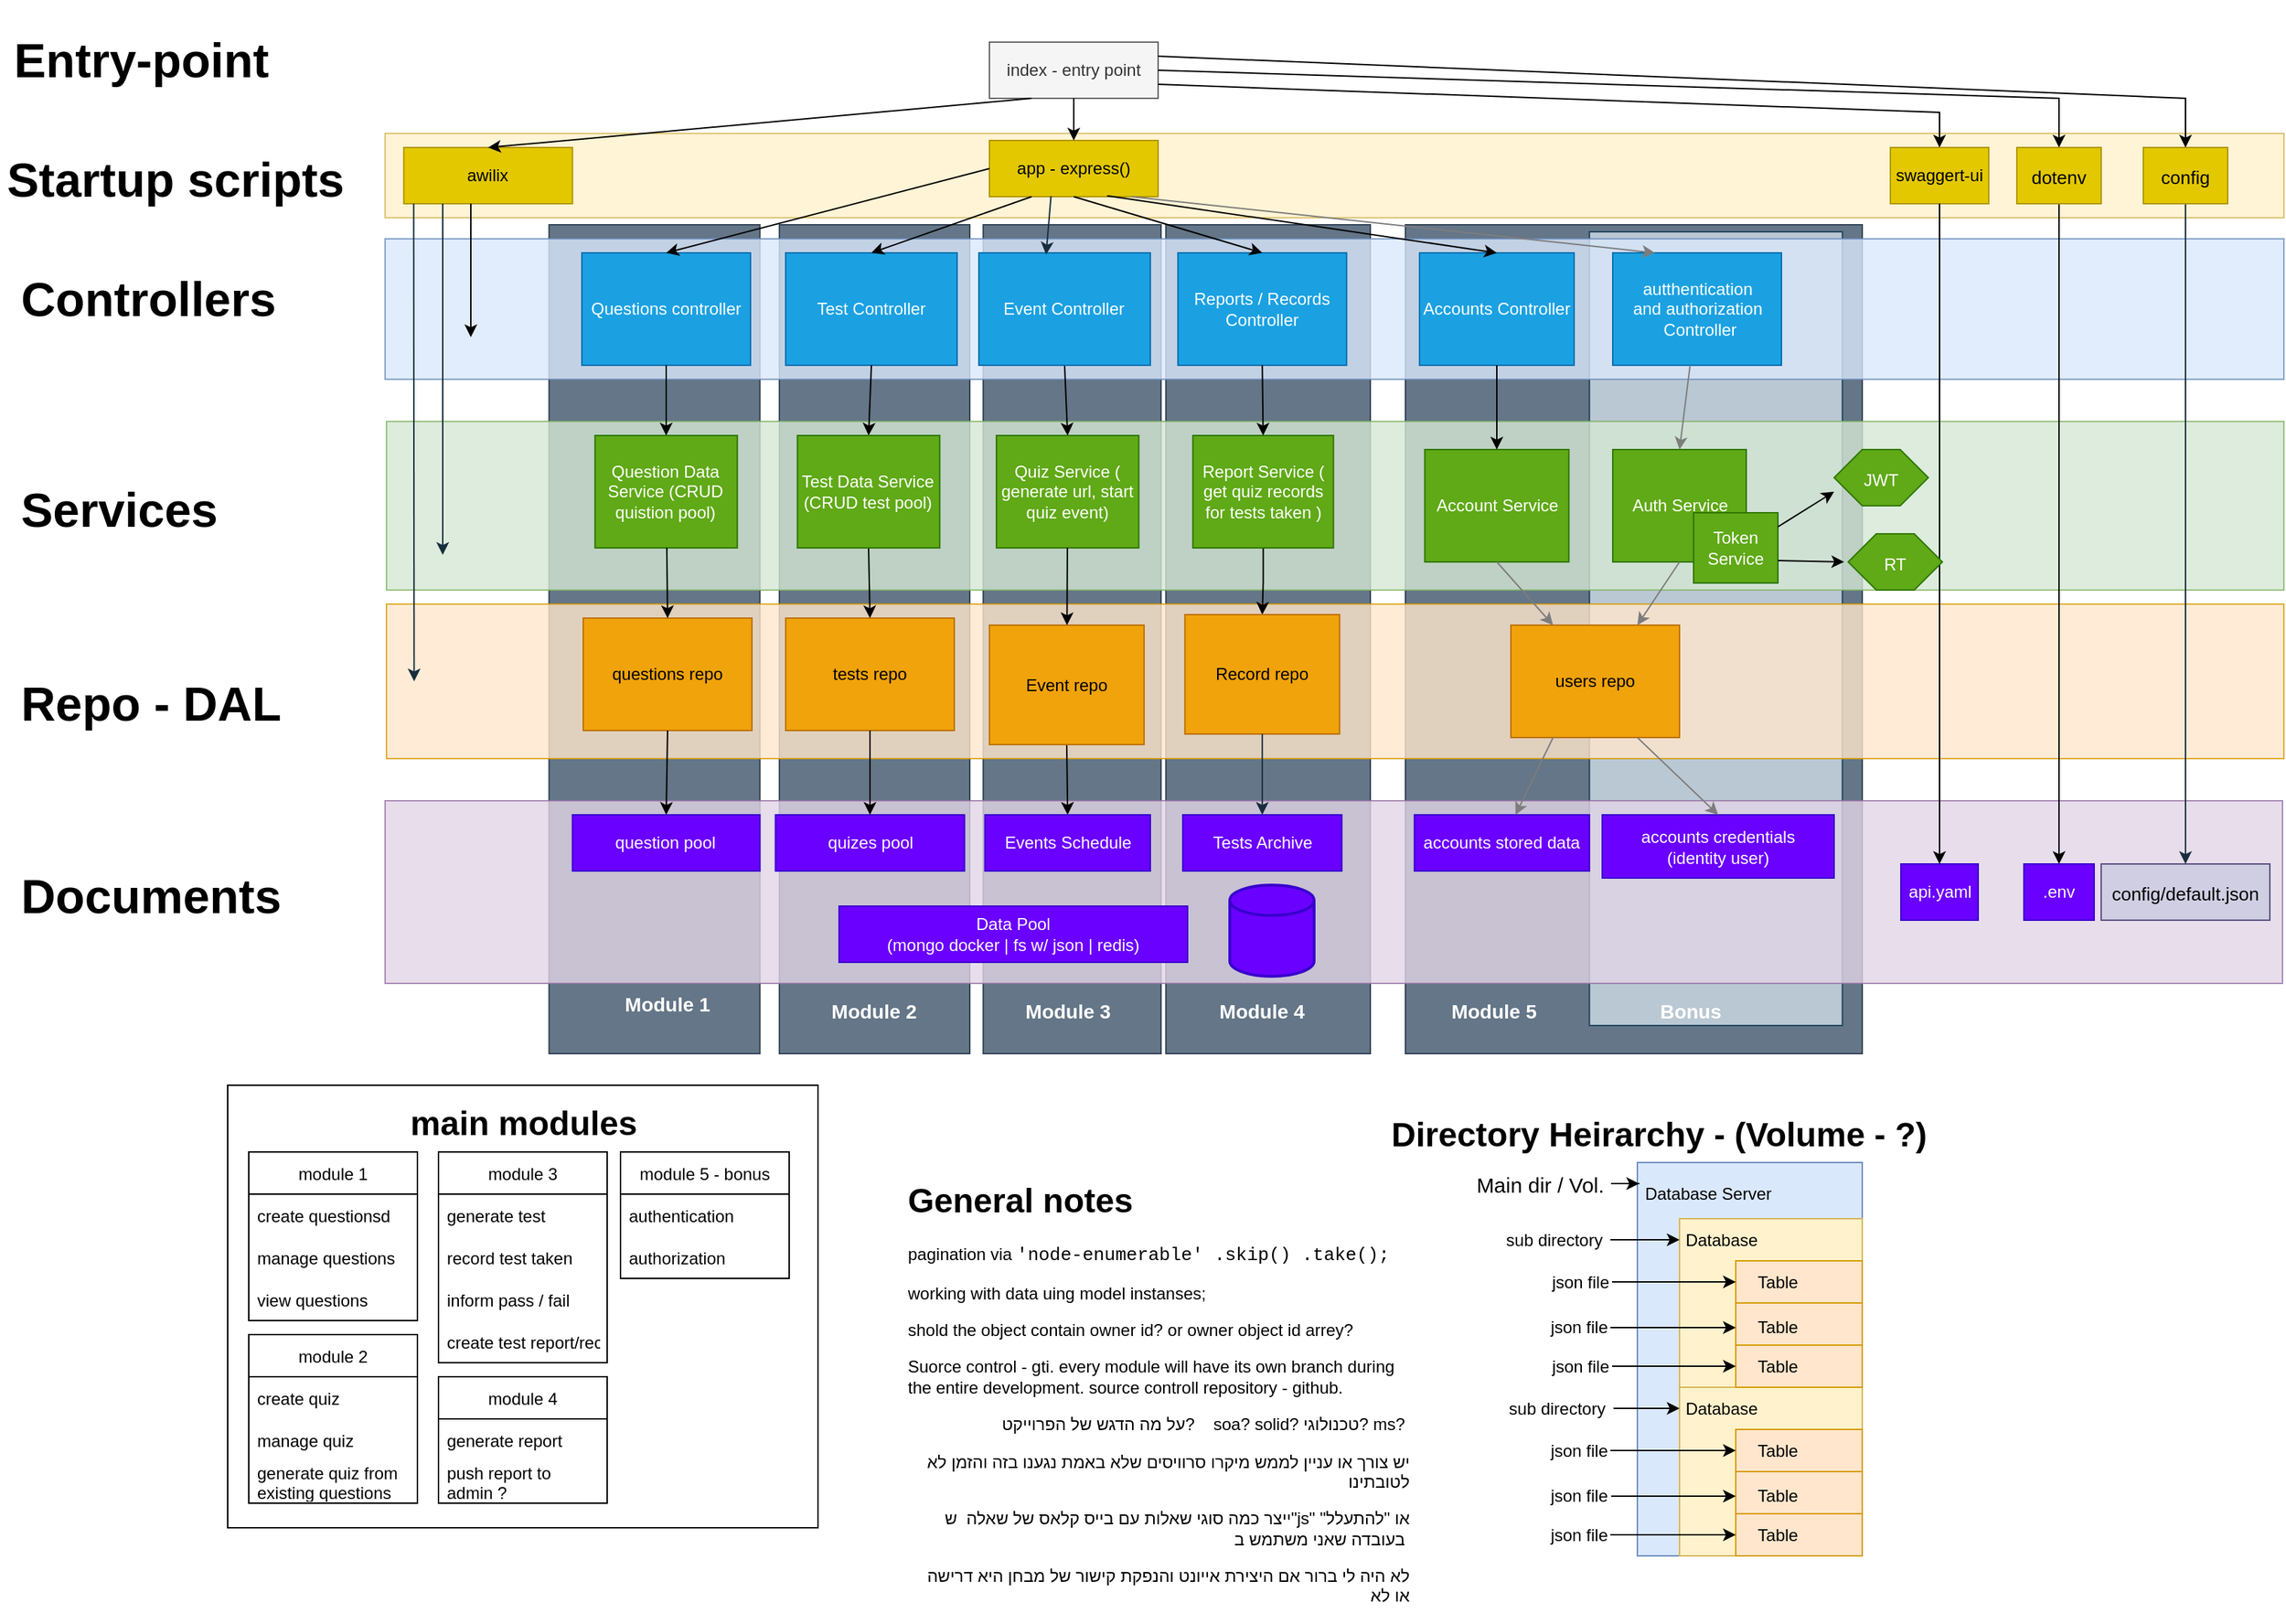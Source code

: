 <mxfile version="16.4.0" type="device" pages="3"><diagram id="mcZsaC98CwHcPI4eyxZa" name="Server as SOA"><mxGraphModel dx="1342" dy="819" grid="1" gridSize="10" guides="1" tooltips="1" connect="1" arrows="1" fold="1" page="1" pageScale="1" pageWidth="827" pageHeight="1169" math="0" shadow="0"><root><mxCell id="0"/><mxCell id="1" parent="0"/><mxCell id="BIHS2oex2WavLYm40Syy-1" value="" style="rounded=0;whiteSpace=wrap;html=1;fillColor=#dae8fc;strokeColor=#6c8ebf;" parent="1" vertex="1"><mxGeometry x="1180" y="837.5" width="160" height="280" as="geometry"/></mxCell><mxCell id="2y87LfEbbaNm0BYw7gWZ-17" value="" style="rounded=0;whiteSpace=wrap;html=1;sketch=0;fillColor=#647687;strokeColor=#314354;fontColor=#ffffff;" parent="1" vertex="1"><mxGeometry x="1015" y="170" width="325" height="590" as="geometry"/></mxCell><mxCell id="2y87LfEbbaNm0BYw7gWZ-24" value="" style="rounded=0;whiteSpace=wrap;html=1;sketch=0;fillColor=#bac8d3;strokeColor=#23445d;" parent="1" vertex="1"><mxGeometry x="1145.87" y="175" width="180" height="565" as="geometry"/></mxCell><mxCell id="2y87LfEbbaNm0BYw7gWZ-14" value="" style="rounded=0;whiteSpace=wrap;html=1;sketch=0;fillColor=#647687;strokeColor=#314354;fontColor=#ffffff;" parent="1" vertex="1"><mxGeometry x="844.57" y="170" width="145.43" height="590" as="geometry"/></mxCell><mxCell id="2y87LfEbbaNm0BYw7gWZ-9" value="" style="rounded=0;whiteSpace=wrap;html=1;sketch=0;fillColor=#647687;strokeColor=#314354;fontColor=#ffffff;" parent="1" vertex="1"><mxGeometry x="569.56" y="170" width="135.43" height="590" as="geometry"/></mxCell><mxCell id="2y87LfEbbaNm0BYw7gWZ-8" value="" style="rounded=0;whiteSpace=wrap;html=1;sketch=0;fillColor=#647687;strokeColor=#314354;fontColor=#ffffff;" parent="1" vertex="1"><mxGeometry x="714.59" y="170" width="126.5" height="590" as="geometry"/></mxCell><mxCell id="2y87LfEbbaNm0BYw7gWZ-7" value="" style="rounded=0;whiteSpace=wrap;html=1;sketch=0;fillColor=#647687;strokeColor=#314354;fontColor=#ffffff;" parent="1" vertex="1"><mxGeometry x="405.68" y="170" width="150" height="590" as="geometry"/></mxCell><mxCell id="xJ2uRHr5d1gUlcyKEBWo-5" value="" style="rounded=0;whiteSpace=wrap;html=1;opacity=80;fillColor=#e1d5e7;strokeColor=#9673a6;" parent="1" vertex="1"><mxGeometry x="289" y="580" width="1350" height="130" as="geometry"/></mxCell><mxCell id="xJ2uRHr5d1gUlcyKEBWo-4" value="" style="rounded=0;whiteSpace=wrap;html=1;opacity=80;fillColor=#ffe6cc;strokeColor=#d79b00;" parent="1" vertex="1"><mxGeometry x="290" y="440" width="1350" height="110" as="geometry"/></mxCell><mxCell id="xJ2uRHr5d1gUlcyKEBWo-3" value="" style="rounded=0;whiteSpace=wrap;html=1;opacity=80;fillColor=#d5e8d4;strokeColor=#82b366;" parent="1" vertex="1"><mxGeometry x="290" y="310" width="1350" height="120" as="geometry"/></mxCell><mxCell id="xJ2uRHr5d1gUlcyKEBWo-2" value="" style="rounded=0;whiteSpace=wrap;html=1;opacity=80;fillColor=#dae8fc;strokeColor=#6c8ebf;" parent="1" vertex="1"><mxGeometry x="289" y="180" width="1351" height="100" as="geometry"/></mxCell><mxCell id="xJ2uRHr5d1gUlcyKEBWo-1" value="" style="rounded=0;whiteSpace=wrap;html=1;fillColor=#fff2cc;strokeColor=#d6b656;opacity=80;" parent="1" vertex="1"><mxGeometry x="289" y="105" width="1351" height="60" as="geometry"/></mxCell><mxCell id="7oY3hAyAXJCI_XfGPClO-69" value="" style="rounded=0;whiteSpace=wrap;html=1;" parent="1" vertex="1"><mxGeometry x="177" y="782.5" width="420" height="315" as="geometry"/></mxCell><mxCell id="3HAH2LmGBRQVJgoUPWyJ-1" value="index - entry point" style="rounded=0;whiteSpace=wrap;html=1;fillColor=#f5f5f5;fontColor=#333333;strokeColor=#666666;" parent="1" vertex="1"><mxGeometry x="719" y="40" width="120" height="40" as="geometry"/></mxCell><mxCell id="Zbv7AR6XpqYsy5CxFCex-1" value="awilix" style="rounded=0;whiteSpace=wrap;html=1;fillColor=#e3c800;strokeColor=#B09500;fontColor=#000000;" parent="1" vertex="1"><mxGeometry x="302.31" y="115" width="120" height="40" as="geometry"/></mxCell><mxCell id="Zbv7AR6XpqYsy5CxFCex-2" value="app - express()" style="rounded=0;whiteSpace=wrap;html=1;fillColor=#e3c800;strokeColor=#B09500;fontColor=#000000;" parent="1" vertex="1"><mxGeometry x="719" y="110" width="120" height="40" as="geometry"/></mxCell><mxCell id="Zbv7AR6XpqYsy5CxFCex-3" value="swaggert-ui" style="rounded=0;whiteSpace=wrap;html=1;fillColor=#e3c800;strokeColor=#B09500;fontColor=#000000;" parent="1" vertex="1"><mxGeometry x="1360" y="115" width="70" height="40" as="geometry"/></mxCell><mxCell id="Zbv7AR6XpqYsy5CxFCex-4" value="" style="endArrow=classic;html=1;rounded=0;exitX=0.25;exitY=1;exitDx=0;exitDy=0;entryX=0.5;entryY=0;entryDx=0;entryDy=0;" parent="1" source="3HAH2LmGBRQVJgoUPWyJ-1" target="Zbv7AR6XpqYsy5CxFCex-1" edge="1"><mxGeometry width="50" height="50" relative="1" as="geometry"><mxPoint x="669" y="280" as="sourcePoint"/><mxPoint x="719" y="230" as="targetPoint"/></mxGeometry></mxCell><mxCell id="Zbv7AR6XpqYsy5CxFCex-5" value="" style="endArrow=classic;html=1;rounded=0;entryX=0.5;entryY=0;entryDx=0;entryDy=0;exitX=0.5;exitY=1;exitDx=0;exitDy=0;" parent="1" source="3HAH2LmGBRQVJgoUPWyJ-1" target="Zbv7AR6XpqYsy5CxFCex-2" edge="1"><mxGeometry width="50" height="50" relative="1" as="geometry"><mxPoint x="673" y="80" as="sourcePoint"/><mxPoint x="479" y="130" as="targetPoint"/></mxGeometry></mxCell><mxCell id="Zbv7AR6XpqYsy5CxFCex-6" value="" style="endArrow=classic;html=1;rounded=0;entryX=0.5;entryY=0;entryDx=0;entryDy=0;exitX=1;exitY=0.75;exitDx=0;exitDy=0;" parent="1" source="3HAH2LmGBRQVJgoUPWyJ-1" target="Zbv7AR6XpqYsy5CxFCex-3" edge="1"><mxGeometry width="50" height="50" relative="1" as="geometry"><mxPoint x="683" y="90" as="sourcePoint"/><mxPoint x="683" y="130" as="targetPoint"/><Array as="points"><mxPoint x="1395" y="90"/></Array></mxGeometry></mxCell><mxCell id="Zbv7AR6XpqYsy5CxFCex-7" value="Questions controller" style="rounded=0;whiteSpace=wrap;html=1;fillColor=#1ba1e2;strokeColor=#006EAF;fontColor=#ffffff;" parent="1" vertex="1"><mxGeometry x="429" y="190" width="120" height="80" as="geometry"/></mxCell><mxCell id="Zbv7AR6XpqYsy5CxFCex-8" value="Test Controller" style="rounded=0;whiteSpace=wrap;html=1;fillColor=#1ba1e2;strokeColor=#006EAF;fontColor=#ffffff;" parent="1" vertex="1"><mxGeometry x="574" y="190" width="122" height="80" as="geometry"/></mxCell><mxCell id="Zbv7AR6XpqYsy5CxFCex-10" value="" style="endArrow=classic;html=1;rounded=0;exitX=0;exitY=0.5;exitDx=0;exitDy=0;entryX=0.5;entryY=0;entryDx=0;entryDy=0;" parent="1" source="Zbv7AR6XpqYsy5CxFCex-2" target="Zbv7AR6XpqYsy5CxFCex-7" edge="1"><mxGeometry width="50" height="50" relative="1" as="geometry"><mxPoint x="669" y="150" as="sourcePoint"/><mxPoint x="489" y="190" as="targetPoint"/></mxGeometry></mxCell><mxCell id="Zbv7AR6XpqYsy5CxFCex-11" value="Question Data Service (CRUD quistion pool)" style="rounded=0;whiteSpace=wrap;html=1;fillColor=#60a917;strokeColor=#2D7600;fontColor=#ffffff;" parent="1" vertex="1"><mxGeometry x="438.37" y="320" width="101.25" height="80" as="geometry"/></mxCell><mxCell id="Zbv7AR6XpqYsy5CxFCex-12" value="" style="endArrow=classic;html=1;rounded=0;exitX=0.5;exitY=1;exitDx=0;exitDy=0;entryX=0.5;entryY=0;entryDx=0;entryDy=0;" parent="1" source="Zbv7AR6XpqYsy5CxFCex-7" target="Zbv7AR6XpqYsy5CxFCex-11" edge="1"><mxGeometry width="50" height="50" relative="1" as="geometry"><mxPoint x="653" y="160" as="sourcePoint"/><mxPoint x="479" y="200" as="targetPoint"/><Array as="points"/></mxGeometry></mxCell><mxCell id="Zbv7AR6XpqYsy5CxFCex-13" value="Data Pool&lt;br&gt;(mongo docker | fs w/ json | redis)" style="rounded=0;whiteSpace=wrap;html=1;fillColor=#6a00ff;strokeColor=#3700CC;fontColor=#ffffff;" parent="1" vertex="1"><mxGeometry x="612" y="655" width="248" height="40" as="geometry"/></mxCell><mxCell id="Zbv7AR6XpqYsy5CxFCex-14" value="" style="endArrow=classic;html=1;rounded=0;exitX=0.5;exitY=1;exitDx=0;exitDy=0;entryX=0.5;entryY=0;entryDx=0;entryDy=0;" parent="1" source="Zbv7AR6XpqYsy5CxFCex-8" target="2y87LfEbbaNm0BYw7gWZ-13" edge="1"><mxGeometry width="50" height="50" relative="1" as="geometry"><mxPoint x="479" y="280" as="sourcePoint"/><mxPoint x="569" y="340" as="targetPoint"/><Array as="points"/></mxGeometry></mxCell><mxCell id="Zbv7AR6XpqYsy5CxFCex-15" value="" style="endArrow=classic;html=1;rounded=0;exitX=0.5;exitY=1;exitDx=0;exitDy=0;entryX=0.5;entryY=0;entryDx=0;entryDy=0;" parent="1" source="7oY3hAyAXJCI_XfGPClO-32" target="2y87LfEbbaNm0BYw7gWZ-21" edge="1"><mxGeometry width="50" height="50" relative="1" as="geometry"><mxPoint x="673" y="300" as="sourcePoint"/><mxPoint x="795" y="640" as="targetPoint"/><Array as="points"/></mxGeometry></mxCell><mxCell id="Zbv7AR6XpqYsy5CxFCex-16" value="api.yaml" style="rounded=0;whiteSpace=wrap;html=1;fillColor=#6a00ff;strokeColor=#3700CC;fontColor=#ffffff;" parent="1" vertex="1"><mxGeometry x="1367.5" y="625" width="55" height="40" as="geometry"/></mxCell><mxCell id="Zbv7AR6XpqYsy5CxFCex-17" value="" style="endArrow=classic;html=1;rounded=0;exitX=0.5;exitY=1;exitDx=0;exitDy=0;entryX=0.5;entryY=0;entryDx=0;entryDy=0;" parent="1" source="Zbv7AR6XpqYsy5CxFCex-3" target="Zbv7AR6XpqYsy5CxFCex-16" edge="1"><mxGeometry width="50" height="50" relative="1" as="geometry"><mxPoint x="880" y="170" as="sourcePoint"/><mxPoint x="706" y="210" as="targetPoint"/></mxGeometry></mxCell><mxCell id="Zbv7AR6XpqYsy5CxFCex-20" value="&lt;h1&gt;Controllers&lt;/h1&gt;" style="text;html=1;strokeColor=none;fillColor=none;spacing=5;spacingTop=-20;whiteSpace=wrap;overflow=hidden;rounded=0;fontSize=17;" parent="1" vertex="1"><mxGeometry x="25" y="190" width="200" height="60" as="geometry"/></mxCell><mxCell id="Zbv7AR6XpqYsy5CxFCex-21" value="&lt;h1&gt;Services&lt;/h1&gt;" style="text;html=1;strokeColor=none;fillColor=none;spacing=5;spacingTop=-20;whiteSpace=wrap;overflow=hidden;rounded=0;fontSize=17;" parent="1" vertex="1"><mxGeometry x="25" y="340" width="200" height="60" as="geometry"/></mxCell><mxCell id="Zbv7AR6XpqYsy5CxFCex-22" value="" style="endArrow=classic;html=1;rounded=0;exitX=0.25;exitY=1;exitDx=0;exitDy=0;entryX=0.5;entryY=0;entryDx=0;entryDy=0;" parent="1" source="Zbv7AR6XpqYsy5CxFCex-2" target="Zbv7AR6XpqYsy5CxFCex-8" edge="1"><mxGeometry width="50" height="50" relative="1" as="geometry"><mxPoint x="653" y="160.0" as="sourcePoint"/><mxPoint x="479" y="200.0" as="targetPoint"/></mxGeometry></mxCell><mxCell id="Zbv7AR6XpqYsy5CxFCex-24" value="&lt;h1&gt;Documents&lt;/h1&gt;" style="text;html=1;strokeColor=none;fillColor=none;spacing=5;spacingTop=-20;whiteSpace=wrap;overflow=hidden;rounded=0;fontSize=17;" parent="1" vertex="1"><mxGeometry x="25" y="615" width="255" height="60" as="geometry"/></mxCell><mxCell id="Zbv7AR6XpqYsy5CxFCex-25" value=".env" style="rounded=0;whiteSpace=wrap;html=1;fillColor=#6a00ff;strokeColor=#3700CC;fontColor=#ffffff;" parent="1" vertex="1"><mxGeometry x="1455" y="625" width="50" height="40" as="geometry"/></mxCell><mxCell id="Zbv7AR6XpqYsy5CxFCex-26" value="" style="endArrow=classic;html=1;rounded=0;entryX=0.5;entryY=0;entryDx=0;entryDy=0;startArrow=none;exitX=0.5;exitY=1;exitDx=0;exitDy=0;" parent="1" source="Zbv7AR6XpqYsy5CxFCex-32" target="Zbv7AR6XpqYsy5CxFCex-25" edge="1"><mxGeometry width="50" height="50" relative="1" as="geometry"><mxPoint x="1276" y="190" as="sourcePoint"/><mxPoint x="1166" y="470" as="targetPoint"/><Array as="points"/></mxGeometry></mxCell><mxCell id="Zbv7AR6XpqYsy5CxFCex-29" value="&lt;h1&gt;Entry-point&lt;/h1&gt;" style="text;html=1;strokeColor=none;fillColor=none;spacing=5;spacingTop=-20;whiteSpace=wrap;overflow=hidden;rounded=0;fontSize=17;" parent="1" vertex="1"><mxGeometry x="20" y="20" width="200" height="60" as="geometry"/></mxCell><mxCell id="Zbv7AR6XpqYsy5CxFCex-32" value="&lt;font style=&quot;font-size: 13px&quot;&gt;dotenv&lt;/font&gt;" style="rounded=0;whiteSpace=wrap;html=1;fontSize=16;fillColor=#e3c800;strokeColor=#B09500;fontColor=#000000;" parent="1" vertex="1"><mxGeometry x="1450" y="115" width="60" height="40" as="geometry"/></mxCell><mxCell id="7oY3hAyAXJCI_XfGPClO-23" value="autthentication and&amp;nbsp;&lt;span style=&quot;text-align: left&quot;&gt;authorization&lt;/span&gt;&lt;br&gt;&amp;nbsp;Controller" style="rounded=0;whiteSpace=wrap;html=1;fillColor=#1ba1e2;strokeColor=#006EAF;fontColor=#ffffff;" parent="1" vertex="1"><mxGeometry x="1162.5" y="190" width="120" height="80" as="geometry"/></mxCell><mxCell id="7oY3hAyAXJCI_XfGPClO-24" value="Account Service" style="rounded=0;whiteSpace=wrap;html=1;fillColor=#60a917;strokeColor=#2D7600;fontColor=#ffffff;" parent="1" vertex="1"><mxGeometry x="1028.75" y="330" width="102.5" height="80" as="geometry"/></mxCell><mxCell id="7oY3hAyAXJCI_XfGPClO-27" value="" style="endArrow=classic;html=1;rounded=0;entryX=0.25;entryY=0;entryDx=0;entryDy=0;strokeColor=#7D7D7D;" parent="1" target="7oY3hAyAXJCI_XfGPClO-23" edge="1"><mxGeometry width="50" height="50" relative="1" as="geometry"><mxPoint x="820" y="150" as="sourcePoint"/><mxPoint x="659" y="210" as="targetPoint"/></mxGeometry></mxCell><mxCell id="7oY3hAyAXJCI_XfGPClO-28" value="Reports / Records Controller" style="rounded=0;whiteSpace=wrap;html=1;fillColor=#1ba1e2;strokeColor=#006EAF;fontColor=#ffffff;" parent="1" vertex="1"><mxGeometry x="853.12" y="190" width="120" height="80" as="geometry"/></mxCell><mxCell id="7oY3hAyAXJCI_XfGPClO-29" value="" style="endArrow=classic;html=1;rounded=0;exitX=0.5;exitY=1;exitDx=0;exitDy=0;entryX=0.5;entryY=0;entryDx=0;entryDy=0;" parent="1" source="Zbv7AR6XpqYsy5CxFCex-2" target="7oY3hAyAXJCI_XfGPClO-28" edge="1"><mxGeometry width="50" height="50" relative="1" as="geometry"><mxPoint x="699" y="170" as="sourcePoint"/><mxPoint x="829" y="200" as="targetPoint"/></mxGeometry></mxCell><mxCell id="7oY3hAyAXJCI_XfGPClO-30" style="edgeStyle=orthogonalEdgeStyle;rounded=0;orthogonalLoop=1;jettySize=auto;html=1;exitX=0.5;exitY=1;exitDx=0;exitDy=0;" parent="1" source="Zbv7AR6XpqYsy5CxFCex-2" target="Zbv7AR6XpqYsy5CxFCex-2" edge="1"><mxGeometry relative="1" as="geometry"/></mxCell><mxCell id="Vc2ks0dUoXq6qSjvUO7V-10" style="edgeStyle=orthogonalEdgeStyle;rounded=0;orthogonalLoop=1;jettySize=auto;html=1;entryX=0.5;entryY=0;entryDx=0;entryDy=0;fontSize=13;fontColor=#000000;" parent="1" source="7oY3hAyAXJCI_XfGPClO-31" target="2y87LfEbbaNm0BYw7gWZ-19" edge="1"><mxGeometry relative="1" as="geometry"/></mxCell><mxCell id="7oY3hAyAXJCI_XfGPClO-31" value="Report Service (&lt;br&gt;get quiz records for tests taken )" style="rounded=0;whiteSpace=wrap;html=1;fillColor=#60a917;strokeColor=#2D7600;direction=south;fontColor=#ffffff;" parent="1" vertex="1"><mxGeometry x="863.75" y="320" width="100" height="80" as="geometry"/></mxCell><mxCell id="7oY3hAyAXJCI_XfGPClO-32" value="Event repo" style="rounded=0;whiteSpace=wrap;html=1;fillColor=#f0a30a;strokeColor=#BD7000;fontColor=#000000;" parent="1" vertex="1"><mxGeometry x="719" y="455" width="110" height="85" as="geometry"/></mxCell><mxCell id="7oY3hAyAXJCI_XfGPClO-33" value="" style="endArrow=classic;html=1;rounded=0;" parent="1" edge="1"><mxGeometry width="50" height="50" relative="1" as="geometry"><mxPoint x="350" y="155" as="sourcePoint"/><mxPoint x="350" y="250" as="targetPoint"/><Array as="points"/></mxGeometry></mxCell><mxCell id="7oY3hAyAXJCI_XfGPClO-35" value="" style="endArrow=classic;html=1;rounded=0;exitX=0.5;exitY=1;exitDx=0;exitDy=0;entryX=0;entryY=0.5;entryDx=0;entryDy=0;" parent="1" source="7oY3hAyAXJCI_XfGPClO-28" target="7oY3hAyAXJCI_XfGPClO-31" edge="1"><mxGeometry width="50" height="50" relative="1" as="geometry"><mxPoint x="798.5" y="265" as="sourcePoint"/><mxPoint x="809" y="375" as="targetPoint"/><Array as="points"/></mxGeometry></mxCell><mxCell id="7oY3hAyAXJCI_XfGPClO-37" value="module 3" style="swimlane;fontStyle=0;childLayout=stackLayout;horizontal=1;startSize=30;horizontalStack=0;resizeParent=1;resizeParentMax=0;resizeLast=0;collapsible=1;marginBottom=0;" parent="1" vertex="1"><mxGeometry x="327" y="830" width="120" height="150" as="geometry"/></mxCell><mxCell id="7oY3hAyAXJCI_XfGPClO-38" value="generate test" style="text;strokeColor=none;fillColor=none;align=left;verticalAlign=middle;spacingLeft=4;spacingRight=4;overflow=hidden;points=[[0,0.5],[1,0.5]];portConstraint=eastwest;rotatable=0;" parent="7oY3hAyAXJCI_XfGPClO-37" vertex="1"><mxGeometry y="30" width="120" height="30" as="geometry"/></mxCell><mxCell id="7oY3hAyAXJCI_XfGPClO-39" value="record test taken" style="text;strokeColor=none;fillColor=none;align=left;verticalAlign=middle;spacingLeft=4;spacingRight=4;overflow=hidden;points=[[0,0.5],[1,0.5]];portConstraint=eastwest;rotatable=0;" parent="7oY3hAyAXJCI_XfGPClO-37" vertex="1"><mxGeometry y="60" width="120" height="30" as="geometry"/></mxCell><mxCell id="7oY3hAyAXJCI_XfGPClO-40" value="inform pass / fail" style="text;strokeColor=none;fillColor=none;align=left;verticalAlign=middle;spacingLeft=4;spacingRight=4;overflow=hidden;points=[[0,0.5],[1,0.5]];portConstraint=eastwest;rotatable=0;" parent="7oY3hAyAXJCI_XfGPClO-37" vertex="1"><mxGeometry y="90" width="120" height="30" as="geometry"/></mxCell><mxCell id="7oY3hAyAXJCI_XfGPClO-41" value="create test report/record" style="text;strokeColor=none;fillColor=none;align=left;verticalAlign=middle;spacingLeft=4;spacingRight=4;overflow=hidden;points=[[0,0.5],[1,0.5]];portConstraint=eastwest;rotatable=0;" parent="7oY3hAyAXJCI_XfGPClO-37" vertex="1"><mxGeometry y="120" width="120" height="30" as="geometry"/></mxCell><mxCell id="7oY3hAyAXJCI_XfGPClO-42" value="module 1" style="swimlane;fontStyle=0;childLayout=stackLayout;horizontal=1;startSize=30;horizontalStack=0;resizeParent=1;resizeParentMax=0;resizeLast=0;collapsible=1;marginBottom=0;" parent="1" vertex="1"><mxGeometry x="192" y="830" width="120" height="120" as="geometry"/></mxCell><mxCell id="7oY3hAyAXJCI_XfGPClO-43" value="create questionsd" style="text;strokeColor=none;fillColor=none;align=left;verticalAlign=middle;spacingLeft=4;spacingRight=4;overflow=hidden;points=[[0,0.5],[1,0.5]];portConstraint=eastwest;rotatable=0;" parent="7oY3hAyAXJCI_XfGPClO-42" vertex="1"><mxGeometry y="30" width="120" height="30" as="geometry"/></mxCell><mxCell id="7oY3hAyAXJCI_XfGPClO-44" value="manage questions" style="text;strokeColor=none;fillColor=none;align=left;verticalAlign=middle;spacingLeft=4;spacingRight=4;overflow=hidden;points=[[0,0.5],[1,0.5]];portConstraint=eastwest;rotatable=0;" parent="7oY3hAyAXJCI_XfGPClO-42" vertex="1"><mxGeometry y="60" width="120" height="30" as="geometry"/></mxCell><mxCell id="7oY3hAyAXJCI_XfGPClO-45" value="view questions" style="text;strokeColor=none;fillColor=none;align=left;verticalAlign=middle;spacingLeft=4;spacingRight=4;overflow=hidden;points=[[0,0.5],[1,0.5]];portConstraint=eastwest;rotatable=0;" parent="7oY3hAyAXJCI_XfGPClO-42" vertex="1"><mxGeometry y="90" width="120" height="30" as="geometry"/></mxCell><mxCell id="7oY3hAyAXJCI_XfGPClO-46" value="module 2" style="swimlane;fontStyle=0;childLayout=stackLayout;horizontal=1;startSize=30;horizontalStack=0;resizeParent=1;resizeParentMax=0;resizeLast=0;collapsible=1;marginBottom=0;" parent="1" vertex="1"><mxGeometry x="192" y="960" width="120" height="120" as="geometry"/></mxCell><mxCell id="7oY3hAyAXJCI_XfGPClO-47" value="create quiz" style="text;strokeColor=none;fillColor=none;align=left;verticalAlign=middle;spacingLeft=4;spacingRight=4;overflow=hidden;points=[[0,0.5],[1,0.5]];portConstraint=eastwest;rotatable=0;" parent="7oY3hAyAXJCI_XfGPClO-46" vertex="1"><mxGeometry y="30" width="120" height="30" as="geometry"/></mxCell><mxCell id="7oY3hAyAXJCI_XfGPClO-48" value="manage quiz" style="text;strokeColor=none;fillColor=none;align=left;verticalAlign=middle;spacingLeft=4;spacingRight=4;overflow=hidden;points=[[0,0.5],[1,0.5]];portConstraint=eastwest;rotatable=0;" parent="7oY3hAyAXJCI_XfGPClO-46" vertex="1"><mxGeometry y="60" width="120" height="30" as="geometry"/></mxCell><mxCell id="7oY3hAyAXJCI_XfGPClO-49" value="generate quiz from &#10;existing questions" style="text;strokeColor=none;fillColor=none;align=left;verticalAlign=middle;spacingLeft=4;spacingRight=4;overflow=hidden;points=[[0,0.5],[1,0.5]];portConstraint=eastwest;rotatable=0;" parent="7oY3hAyAXJCI_XfGPClO-46" vertex="1"><mxGeometry y="90" width="120" height="30" as="geometry"/></mxCell><mxCell id="7oY3hAyAXJCI_XfGPClO-50" value="module 4" style="swimlane;fontStyle=0;childLayout=stackLayout;horizontal=1;startSize=30;horizontalStack=0;resizeParent=1;resizeParentMax=0;resizeLast=0;collapsible=1;marginBottom=0;" parent="1" vertex="1"><mxGeometry x="327" y="990" width="120" height="90" as="geometry"/></mxCell><mxCell id="7oY3hAyAXJCI_XfGPClO-51" value="generate report" style="text;strokeColor=none;fillColor=none;align=left;verticalAlign=middle;spacingLeft=4;spacingRight=4;overflow=hidden;points=[[0,0.5],[1,0.5]];portConstraint=eastwest;rotatable=0;" parent="7oY3hAyAXJCI_XfGPClO-50" vertex="1"><mxGeometry y="30" width="120" height="30" as="geometry"/></mxCell><mxCell id="7oY3hAyAXJCI_XfGPClO-52" value="push report to &#10;admin ? " style="text;strokeColor=none;fillColor=none;align=left;verticalAlign=middle;spacingLeft=4;spacingRight=4;overflow=hidden;points=[[0,0.5],[1,0.5]];portConstraint=eastwest;rotatable=0;" parent="7oY3hAyAXJCI_XfGPClO-50" vertex="1"><mxGeometry y="60" width="120" height="30" as="geometry"/></mxCell><mxCell id="7oY3hAyAXJCI_XfGPClO-54" value="module 5 - bonus" style="swimlane;fontStyle=0;childLayout=stackLayout;horizontal=1;startSize=30;horizontalStack=0;resizeParent=1;resizeParentMax=0;resizeLast=0;collapsible=1;marginBottom=0;" parent="1" vertex="1"><mxGeometry x="456.5" y="830" width="120" height="90" as="geometry"/></mxCell><mxCell id="7oY3hAyAXJCI_XfGPClO-55" value="authentication" style="text;strokeColor=none;fillColor=none;align=left;verticalAlign=middle;spacingLeft=4;spacingRight=4;overflow=hidden;points=[[0,0.5],[1,0.5]];portConstraint=eastwest;rotatable=0;" parent="7oY3hAyAXJCI_XfGPClO-54" vertex="1"><mxGeometry y="30" width="120" height="30" as="geometry"/></mxCell><mxCell id="7oY3hAyAXJCI_XfGPClO-56" value="authorization" style="text;strokeColor=none;fillColor=none;align=left;verticalAlign=middle;spacingLeft=4;spacingRight=4;overflow=hidden;points=[[0,0.5],[1,0.5]];portConstraint=eastwest;rotatable=0;" parent="7oY3hAyAXJCI_XfGPClO-54" vertex="1"><mxGeometry y="60" width="120" height="30" as="geometry"/></mxCell><mxCell id="7oY3hAyAXJCI_XfGPClO-60" value="Auth Service" style="rounded=0;whiteSpace=wrap;html=1;fillColor=#60a917;strokeColor=#2D7600;direction=south;fontColor=#ffffff;" parent="1" vertex="1"><mxGeometry x="1162.5" y="330" width="95" height="80" as="geometry"/></mxCell><mxCell id="7oY3hAyAXJCI_XfGPClO-65" value="" style="endArrow=classic;html=1;rounded=0;entryX=0;entryY=0.5;entryDx=0;entryDy=0;strokeColor=#7D7D7D;" parent="1" source="7oY3hAyAXJCI_XfGPClO-23" target="7oY3hAyAXJCI_XfGPClO-60" edge="1"><mxGeometry width="50" height="50" relative="1" as="geometry"><mxPoint x="1190" y="260" as="sourcePoint"/><mxPoint x="1228.75" y="330" as="targetPoint"/><Array as="points"/></mxGeometry></mxCell><mxCell id="7oY3hAyAXJCI_XfGPClO-68" value="&lt;h1&gt;Repo - DAL&lt;/h1&gt;" style="text;html=1;strokeColor=none;fillColor=none;spacing=5;spacingTop=-20;whiteSpace=wrap;overflow=hidden;rounded=0;fontSize=17;" parent="1" vertex="1"><mxGeometry x="25" y="477.5" width="200" height="60" as="geometry"/></mxCell><mxCell id="7oY3hAyAXJCI_XfGPClO-70" value="&lt;h1&gt;main modules&lt;/h1&gt;" style="text;html=1;strokeColor=none;fillColor=none;spacing=5;spacingTop=-20;whiteSpace=wrap;overflow=hidden;rounded=0;" parent="1" vertex="1"><mxGeometry x="302" y="790" width="190" height="40" as="geometry"/></mxCell><mxCell id="vKOSKT0hbnCPPdGVmifI-19" value="Accounts Controller" style="rounded=0;whiteSpace=wrap;html=1;fillColor=#1ba1e2;strokeColor=#006EAF;fontColor=#ffffff;" parent="1" vertex="1"><mxGeometry x="1025" y="190" width="110" height="80" as="geometry"/></mxCell><mxCell id="vKOSKT0hbnCPPdGVmifI-21" value="" style="endArrow=classic;html=1;rounded=0;exitX=0.5;exitY=1;exitDx=0;exitDy=0;entryX=0.5;entryY=0;entryDx=0;entryDy=0;" parent="1" source="vKOSKT0hbnCPPdGVmifI-19" target="7oY3hAyAXJCI_XfGPClO-24" edge="1"><mxGeometry width="50" height="50" relative="1" as="geometry"><mxPoint x="928.5" y="265" as="sourcePoint"/><mxPoint x="909" y="345" as="targetPoint"/><Array as="points"/></mxGeometry></mxCell><mxCell id="vKOSKT0hbnCPPdGVmifI-22" value="" style="endArrow=classic;html=1;rounded=0;entryX=0.5;entryY=0;entryDx=0;entryDy=0;exitX=0.698;exitY=0.983;exitDx=0;exitDy=0;exitPerimeter=0;" parent="1" source="Zbv7AR6XpqYsy5CxFCex-2" target="vKOSKT0hbnCPPdGVmifI-19" edge="1"><mxGeometry width="50" height="50" relative="1" as="geometry"><mxPoint x="830" y="160" as="sourcePoint"/><mxPoint x="1089" y="200" as="targetPoint"/></mxGeometry></mxCell><mxCell id="vKOSKT0hbnCPPdGVmifI-29" value="Quiz Service ( generate url, start quiz event)" style="rounded=0;whiteSpace=wrap;html=1;fillColor=#60a917;strokeColor=#2D7600;fontColor=#ffffff;" parent="1" vertex="1"><mxGeometry x="723.99" y="320" width="101.25" height="80" as="geometry"/></mxCell><mxCell id="vKOSKT0hbnCPPdGVmifI-30" value="" style="endArrow=classic;html=1;rounded=0;exitX=0.5;exitY=1;exitDx=0;exitDy=0;entryX=0.5;entryY=0;entryDx=0;entryDy=0;" parent="1" source="2y87LfEbbaNm0BYw7gWZ-2" target="vKOSKT0hbnCPPdGVmifI-29" edge="1"><mxGeometry width="50" height="50" relative="1" as="geometry"><mxPoint x="620" y="280" as="sourcePoint"/><mxPoint x="544.938" y="365" as="targetPoint"/><Array as="points"/></mxGeometry></mxCell><mxCell id="HFaH91_T2dRq46Vp5Uno-1" value="accounts credentials&lt;br&gt;(identity user)" style="rounded=0;whiteSpace=wrap;html=1;fillColor=#6a00ff;strokeColor=#3700CC;fontColor=#ffffff;" parent="1" vertex="1"><mxGeometry x="1155" y="590" width="165" height="45" as="geometry"/></mxCell><mxCell id="HFaH91_T2dRq46Vp5Uno-2" value="accounts stored data" style="rounded=0;whiteSpace=wrap;html=1;fillColor=#6a00ff;strokeColor=#3700CC;fontColor=#ffffff;" parent="1" vertex="1"><mxGeometry x="1021.38" y="590" width="124.5" height="40" as="geometry"/></mxCell><mxCell id="HFaH91_T2dRq46Vp5Uno-3" value="question pool" style="rounded=0;whiteSpace=wrap;html=1;fillColor=#6a00ff;strokeColor=#3700CC;fontColor=#ffffff;" parent="1" vertex="1"><mxGeometry x="422.31" y="590" width="133.37" height="40" as="geometry"/></mxCell><mxCell id="HFaH91_T2dRq46Vp5Uno-4" value="quizes pool" style="rounded=0;whiteSpace=wrap;html=1;fillColor=#6a00ff;strokeColor=#3700CC;fontColor=#ffffff;" parent="1" vertex="1"><mxGeometry x="566.75" y="590" width="134.5" height="40" as="geometry"/></mxCell><mxCell id="HFaH91_T2dRq46Vp5Uno-11" value="&lt;h1&gt;General notes&lt;/h1&gt;&lt;p&gt;pagination via&amp;nbsp;&lt;span style=&quot;font-family: &amp;#34;consolas&amp;#34; , &amp;#34;courier new&amp;#34; , monospace&quot;&gt;&lt;font style=&quot;font-size: 13px&quot;&gt;'node-enumerable' .skip() .take();&lt;/font&gt;&lt;/span&gt;&lt;/p&gt;&lt;p&gt;working with data uing model instanses;&lt;/p&gt;&lt;p&gt;shold the object contain owner id? or owner object id arrey?&lt;/p&gt;&lt;p&gt;Suorce control - gti. every module will have its own branch during the entire development. source controll repository - github.&lt;br&gt;&lt;/p&gt;&lt;p style=&quot;text-align: right&quot;&gt;&lt;span&gt;על מה הדגש של הפרוייקט?&amp;nbsp; &amp;nbsp;&amp;nbsp;&lt;/span&gt;&lt;span&gt;soa? solid? טכנולוגי? ms?&amp;nbsp;&lt;/span&gt;&lt;/p&gt;&lt;p style=&quot;text-align: right&quot;&gt;יש צורך או עניין לממש מיקרו סרוויסים שלא באמת נגענו בזה והזמן לא לטובתינו&lt;/p&gt;&lt;p style=&quot;text-align: right&quot;&gt;&amp;nbsp;ייצר כמה סוגי שאלות עם בייס קלאס של שאלה&amp;nbsp; &lt;span&gt;ש&quot;js&quot;&amp;nbsp;&lt;/span&gt;&lt;span&gt;או &quot;להתעלל&quot; בעובדה שאני משתמש ב&amp;nbsp;&lt;/span&gt;&lt;/p&gt;&lt;span&gt;&lt;div style=&quot;text-align: right&quot;&gt;לא היה לי ברור אם היצירת אייונט והנפקת קישור של מבחן היא דרישה או לא&lt;/div&gt;&lt;/span&gt;" style="text;html=1;strokeColor=none;fillColor=none;spacing=5;spacingTop=-20;whiteSpace=wrap;overflow=hidden;rounded=0;fontColor=#000000;" parent="1" vertex="1"><mxGeometry x="656.38" y="845" width="365" height="320" as="geometry"/></mxCell><mxCell id="2yvBWcLRJxej0n-4k7ti-1" value="questions repo" style="rounded=0;whiteSpace=wrap;html=1;fillColor=#f0a30a;strokeColor=#BD7000;fontColor=#000000;" parent="1" vertex="1"><mxGeometry x="430" y="450" width="120" height="80" as="geometry"/></mxCell><mxCell id="2yvBWcLRJxej0n-4k7ti-2" value="users repo" style="rounded=0;whiteSpace=wrap;html=1;fillColor=#f0a30a;strokeColor=#BD7000;fontColor=#000000;" parent="1" vertex="1"><mxGeometry x="1090" y="455" width="120" height="80" as="geometry"/></mxCell><mxCell id="2yvBWcLRJxej0n-4k7ti-3" value="" style="endArrow=classic;html=1;rounded=0;exitX=0.5;exitY=1;exitDx=0;exitDy=0;entryX=0.25;entryY=0;entryDx=0;entryDy=0;strokeColor=#7D7D7D;" parent="1" source="7oY3hAyAXJCI_XfGPClO-24" target="2yvBWcLRJxej0n-4k7ti-2" edge="1"><mxGeometry width="50" height="50" relative="1" as="geometry"><mxPoint x="789" y="260" as="sourcePoint"/><mxPoint x="789" y="340" as="targetPoint"/><Array as="points"/></mxGeometry></mxCell><mxCell id="2yvBWcLRJxej0n-4k7ti-4" value="" style="endArrow=classic;html=1;rounded=0;exitX=1;exitY=0.5;exitDx=0;exitDy=0;entryX=0.75;entryY=0;entryDx=0;entryDy=0;strokeColor=#7D7D7D;" parent="1" source="7oY3hAyAXJCI_XfGPClO-60" target="2yvBWcLRJxej0n-4k7ti-2" edge="1"><mxGeometry width="50" height="50" relative="1" as="geometry"><mxPoint x="985.74" y="420" as="sourcePoint"/><mxPoint x="1039" y="450" as="targetPoint"/><Array as="points"/></mxGeometry></mxCell><mxCell id="2yvBWcLRJxej0n-4k7ti-5" value="" style="endArrow=classic;html=1;rounded=0;exitX=0.25;exitY=1;exitDx=0;exitDy=0;strokeColor=#7D7D7D;" parent="1" source="2yvBWcLRJxej0n-4k7ti-2" target="HFaH91_T2dRq46Vp5Uno-2" edge="1"><mxGeometry width="50" height="50" relative="1" as="geometry"><mxPoint x="789" y="530" as="sourcePoint"/><mxPoint x="789" y="610" as="targetPoint"/><Array as="points"/></mxGeometry></mxCell><mxCell id="2yvBWcLRJxej0n-4k7ti-6" value="" style="endArrow=classic;html=1;rounded=0;exitX=0.5;exitY=1;exitDx=0;exitDy=0;entryX=0.5;entryY=0;entryDx=0;entryDy=0;" parent="1" source="2yvBWcLRJxej0n-4k7ti-1" target="HFaH91_T2dRq46Vp5Uno-3" edge="1"><mxGeometry width="50" height="50" relative="1" as="geometry"><mxPoint x="1020" y="530" as="sourcePoint"/><mxPoint x="720" y="590" as="targetPoint"/><Array as="points"/></mxGeometry></mxCell><mxCell id="HbC0H9xImkYtZhgeyQ4q-1" value="tests repo" style="rounded=0;whiteSpace=wrap;html=1;fillColor=#f0a30a;strokeColor=#BD7000;fontColor=#000000;" parent="1" vertex="1"><mxGeometry x="574" y="450" width="120" height="80" as="geometry"/></mxCell><mxCell id="HbC0H9xImkYtZhgeyQ4q-2" value="" style="endArrow=classic;html=1;rounded=0;exitX=0.5;exitY=1;exitDx=0;exitDy=0;" parent="1" source="HbC0H9xImkYtZhgeyQ4q-1" target="HFaH91_T2dRq46Vp5Uno-4" edge="1"><mxGeometry width="50" height="50" relative="1" as="geometry"><mxPoint x="520" y="530" as="sourcePoint"/><mxPoint x="746.5" y="610" as="targetPoint"/><Array as="points"/></mxGeometry></mxCell><mxCell id="HbC0H9xImkYtZhgeyQ4q-3" value="Token Service" style="rounded=0;whiteSpace=wrap;html=1;fillColor=#60a917;strokeColor=#2D7600;fontColor=#ffffff;" parent="1" vertex="1"><mxGeometry x="1220" y="375" width="60" height="50" as="geometry"/></mxCell><mxCell id="xJ2uRHr5d1gUlcyKEBWo-7" value="" style="endArrow=classic;html=1;rounded=0;strokeColor=#000000;entryX=0.5;entryY=0;entryDx=0;entryDy=0;exitX=1;exitY=0.5;exitDx=0;exitDy=0;" parent="1" source="3HAH2LmGBRQVJgoUPWyJ-1" target="Zbv7AR6XpqYsy5CxFCex-32" edge="1"><mxGeometry width="50" height="50" relative="1" as="geometry"><mxPoint x="840" y="50" as="sourcePoint"/><mxPoint x="1500" y="60" as="targetPoint"/><Array as="points"><mxPoint x="1480" y="80"/></Array></mxGeometry></mxCell><mxCell id="xJ2uRHr5d1gUlcyKEBWo-18" value="&lt;h1&gt;Startup scripts&lt;/h1&gt;" style="text;html=1;strokeColor=none;fillColor=none;spacing=5;spacingTop=-20;whiteSpace=wrap;overflow=hidden;rounded=0;fontSize=17;" parent="1" vertex="1"><mxGeometry x="15" y="105" width="250" height="60" as="geometry"/></mxCell><mxCell id="2y87LfEbbaNm0BYw7gWZ-1" value="" style="strokeWidth=2;html=1;shape=mxgraph.flowchart.database;whiteSpace=wrap;fillColor=#6a00ff;strokeColor=#3700CC;fontColor=#ffffff;" parent="1" vertex="1"><mxGeometry x="890" y="640" width="60" height="65" as="geometry"/></mxCell><mxCell id="2y87LfEbbaNm0BYw7gWZ-2" value="Event Controller" style="rounded=0;whiteSpace=wrap;html=1;fillColor=#1ba1e2;strokeColor=#006EAF;fontColor=#ffffff;" parent="1" vertex="1"><mxGeometry x="711.47" y="190" width="122" height="80" as="geometry"/></mxCell><mxCell id="2y87LfEbbaNm0BYw7gWZ-3" value="" style="endArrow=classic;html=1;rounded=1;sketch=0;fontColor=#1A1A1A;strokeColor=#182E3E;curved=0;exitX=0.365;exitY=0.99;exitDx=0;exitDy=0;exitPerimeter=0;entryX=0.392;entryY=0.015;entryDx=0;entryDy=0;entryPerimeter=0;" parent="1" source="Zbv7AR6XpqYsy5CxFCex-2" target="2y87LfEbbaNm0BYw7gWZ-2" edge="1"><mxGeometry width="50" height="50" relative="1" as="geometry"><mxPoint x="950" y="150" as="sourcePoint"/><mxPoint x="1000" y="100" as="targetPoint"/></mxGeometry></mxCell><mxCell id="2y87LfEbbaNm0BYw7gWZ-4" value="" style="endArrow=classic;html=1;rounded=0;entryX=0.5;entryY=0;entryDx=0;entryDy=0;" parent="1" source="Zbv7AR6XpqYsy5CxFCex-11" target="2yvBWcLRJxej0n-4k7ti-1" edge="1"><mxGeometry width="50" height="50" relative="1" as="geometry"><mxPoint x="612.5" y="280" as="sourcePoint"/><mxPoint x="524.688" y="330" as="targetPoint"/><Array as="points"/></mxGeometry></mxCell><mxCell id="2y87LfEbbaNm0BYw7gWZ-5" value="" style="endArrow=classic;html=1;rounded=0;" parent="1" source="vKOSKT0hbnCPPdGVmifI-29" target="7oY3hAyAXJCI_XfGPClO-32" edge="1"><mxGeometry width="50" height="50" relative="1" as="geometry"><mxPoint x="499.208" y="410" as="sourcePoint"/><mxPoint x="775" y="450" as="targetPoint"/><Array as="points"/></mxGeometry></mxCell><mxCell id="2y87LfEbbaNm0BYw7gWZ-6" value="" style="endArrow=classic;html=1;rounded=0;exitX=0.5;exitY=1;exitDx=0;exitDy=0;entryX=0.5;entryY=0;entryDx=0;entryDy=0;" parent="1" source="2y87LfEbbaNm0BYw7gWZ-13" target="HbC0H9xImkYtZhgeyQ4q-1" edge="1"><mxGeometry width="50" height="50" relative="1" as="geometry"><mxPoint x="643" y="280" as="sourcePoint"/><mxPoint x="575.938" y="330" as="targetPoint"/><Array as="points"/></mxGeometry></mxCell><mxCell id="2y87LfEbbaNm0BYw7gWZ-13" value="Test Data Service (CRUD test pool)" style="rounded=0;whiteSpace=wrap;html=1;fillColor=#60a917;strokeColor=#2D7600;fontColor=#ffffff;" parent="1" vertex="1"><mxGeometry x="582.38" y="320" width="101.25" height="80" as="geometry"/></mxCell><mxCell id="2y87LfEbbaNm0BYw7gWZ-16" value="Tests Archive" style="rounded=0;whiteSpace=wrap;html=1;fillColor=#6a00ff;strokeColor=#3700CC;fontColor=#ffffff;" parent="1" vertex="1"><mxGeometry x="856.56" y="590" width="113.12" height="40" as="geometry"/></mxCell><mxCell id="2y87LfEbbaNm0BYw7gWZ-18" value="&lt;font style=&quot;font-size: 14px&quot;&gt;Module 5&amp;nbsp;&lt;/font&gt;" style="text;html=1;strokeColor=none;fillColor=none;align=center;verticalAlign=middle;whiteSpace=wrap;rounded=0;sketch=0;fontColor=#FFFFFF;fontStyle=1" parent="1" vertex="1"><mxGeometry x="1040" y="715" width="80" height="30" as="geometry"/></mxCell><mxCell id="2y87LfEbbaNm0BYw7gWZ-19" value="Record repo" style="rounded=0;whiteSpace=wrap;html=1;fillColor=#f0a30a;strokeColor=#BD7000;fontColor=#000000;" parent="1" vertex="1"><mxGeometry x="858.12" y="447.5" width="110" height="85" as="geometry"/></mxCell><mxCell id="2y87LfEbbaNm0BYw7gWZ-20" value="" style="endArrow=classic;html=1;rounded=1;sketch=0;fontColor=#1A1A1A;strokeColor=#182E3E;curved=0;exitX=0.5;exitY=1;exitDx=0;exitDy=0;" parent="1" source="2y87LfEbbaNm0BYw7gWZ-19" target="2y87LfEbbaNm0BYw7gWZ-16" edge="1"><mxGeometry width="50" height="50" relative="1" as="geometry"><mxPoint x="860" y="870" as="sourcePoint"/><mxPoint x="910" y="820" as="targetPoint"/></mxGeometry></mxCell><mxCell id="2y87LfEbbaNm0BYw7gWZ-21" value="Events Schedule" style="rounded=0;whiteSpace=wrap;html=1;fillColor=#6a00ff;strokeColor=#3700CC;fontColor=#ffffff;" parent="1" vertex="1"><mxGeometry x="715.78" y="590" width="117.69" height="40" as="geometry"/></mxCell><mxCell id="2y87LfEbbaNm0BYw7gWZ-22" value="&lt;font style=&quot;font-size: 13px&quot;&gt;config/default.json&lt;/font&gt;" style="rounded=0;whiteSpace=wrap;html=1;fontSize=16;fillColor=#d0cee2;strokeColor=#56517e;" parent="1" vertex="1"><mxGeometry x="1510" y="625" width="120" height="40" as="geometry"/></mxCell><mxCell id="2y87LfEbbaNm0BYw7gWZ-25" value="" style="endArrow=classic;html=1;rounded=0;exitX=0.75;exitY=1;exitDx=0;exitDy=0;strokeColor=#7D7D7D;entryX=0.5;entryY=0;entryDx=0;entryDy=0;" parent="1" source="2yvBWcLRJxej0n-4k7ti-2" target="HFaH91_T2dRq46Vp5Uno-1" edge="1"><mxGeometry width="50" height="50" relative="1" as="geometry"><mxPoint x="1170" y="545" as="sourcePoint"/><mxPoint x="1102.705" y="635" as="targetPoint"/><Array as="points"/></mxGeometry></mxCell><mxCell id="2y87LfEbbaNm0BYw7gWZ-27" value="&lt;font style=&quot;font-size: 14px&quot;&gt;Module 4&lt;/font&gt;" style="text;html=1;strokeColor=none;fillColor=none;align=center;verticalAlign=middle;whiteSpace=wrap;rounded=0;sketch=0;fontColor=#FFFFFF;fontStyle=1" parent="1" vertex="1"><mxGeometry x="873" y="715" width="80" height="30" as="geometry"/></mxCell><mxCell id="2y87LfEbbaNm0BYw7gWZ-28" value="&lt;font style=&quot;font-size: 14px&quot;&gt;Module 3&lt;/font&gt;" style="text;html=1;strokeColor=none;fillColor=none;align=center;verticalAlign=middle;whiteSpace=wrap;rounded=0;sketch=0;fontColor=#FFFFFF;fontStyle=1" parent="1" vertex="1"><mxGeometry x="734.62" y="715" width="80" height="30" as="geometry"/></mxCell><mxCell id="2y87LfEbbaNm0BYw7gWZ-29" value="&lt;font style=&quot;font-size: 14px&quot;&gt;Module 2&lt;/font&gt;" style="text;html=1;strokeColor=none;fillColor=none;align=center;verticalAlign=middle;whiteSpace=wrap;rounded=0;sketch=0;fontColor=#FFFFFF;fontStyle=1" parent="1" vertex="1"><mxGeometry x="597.28" y="715" width="80" height="30" as="geometry"/></mxCell><mxCell id="2y87LfEbbaNm0BYw7gWZ-30" value="&lt;font style=&quot;font-size: 14px&quot;&gt;Module 1&lt;/font&gt;" style="text;html=1;strokeColor=none;fillColor=none;align=center;verticalAlign=middle;whiteSpace=wrap;rounded=0;sketch=0;fontColor=#FFFFFF;fontStyle=1" parent="1" vertex="1"><mxGeometry x="450" y="710" width="80" height="30" as="geometry"/></mxCell><mxCell id="2y87LfEbbaNm0BYw7gWZ-31" value="&lt;font style=&quot;font-size: 14px&quot;&gt;Bonus&lt;/font&gt;" style="text;html=1;strokeColor=none;fillColor=none;align=center;verticalAlign=middle;whiteSpace=wrap;rounded=0;sketch=0;fontColor=#FFFFFF;fontStyle=1" parent="1" vertex="1"><mxGeometry x="1177.5" y="715" width="80" height="30" as="geometry"/></mxCell><mxCell id="hMTh38SrADtEXIweK-2M-2" style="edgeStyle=orthogonalEdgeStyle;orthogonalLoop=1;jettySize=auto;html=1;entryX=0.5;entryY=0;entryDx=0;entryDy=0;fontSize=14;fontColor=#FFFFFF;strokeColor=#182E3E;" parent="1" source="hMTh38SrADtEXIweK-2M-1" target="2y87LfEbbaNm0BYw7gWZ-22" edge="1"><mxGeometry relative="1" as="geometry"/></mxCell><mxCell id="hMTh38SrADtEXIweK-2M-1" value="&lt;font style=&quot;font-size: 13px&quot;&gt;config&lt;/font&gt;" style="rounded=0;whiteSpace=wrap;html=1;fontSize=16;fillColor=#e3c800;strokeColor=#B09500;fontColor=#000000;" parent="1" vertex="1"><mxGeometry x="1540" y="115" width="60" height="40" as="geometry"/></mxCell><mxCell id="hMTh38SrADtEXIweK-2M-3" value="" style="endArrow=classic;html=1;rounded=0;strokeColor=#000000;entryX=0.5;entryY=0;entryDx=0;entryDy=0;exitX=1;exitY=0.25;exitDx=0;exitDy=0;" parent="1" source="3HAH2LmGBRQVJgoUPWyJ-1" target="hMTh38SrADtEXIweK-2M-1" edge="1"><mxGeometry width="50" height="50" relative="1" as="geometry"><mxPoint x="840" y="45" as="sourcePoint"/><mxPoint x="1481" y="110" as="targetPoint"/><Array as="points"><mxPoint x="1570" y="80"/></Array></mxGeometry></mxCell><mxCell id="hMTh38SrADtEXIweK-2M-5" value="" style="endArrow=classic;html=1;fontSize=14;fontColor=#FFFFFF;strokeColor=#182E3E;" parent="1" edge="1"><mxGeometry width="50" height="50" relative="1" as="geometry"><mxPoint x="330" y="155" as="sourcePoint"/><mxPoint x="330" y="405" as="targetPoint"/></mxGeometry></mxCell><mxCell id="hMTh38SrADtEXIweK-2M-6" value="" style="endArrow=classic;html=1;fontSize=14;fontColor=#FFFFFF;strokeColor=#182E3E;" parent="1" edge="1"><mxGeometry width="50" height="50" relative="1" as="geometry"><mxPoint x="309.33" y="155" as="sourcePoint"/><mxPoint x="309.66" y="495" as="targetPoint"/></mxGeometry></mxCell><mxCell id="BIHS2oex2WavLYm40Syy-2" value="" style="rounded=0;whiteSpace=wrap;html=1;fillColor=#fff2cc;strokeColor=#d6b656;" parent="1" vertex="1"><mxGeometry x="1210" y="877.5" width="130" height="120" as="geometry"/></mxCell><mxCell id="BIHS2oex2WavLYm40Syy-3" value="Database Server" style="text;html=1;strokeColor=none;fillColor=none;align=center;verticalAlign=middle;whiteSpace=wrap;rounded=0;" parent="1" vertex="1"><mxGeometry x="1181.25" y="845" width="98.75" height="30" as="geometry"/></mxCell><mxCell id="BIHS2oex2WavLYm40Syy-4" value="Database" style="text;html=1;strokeColor=none;fillColor=none;align=center;verticalAlign=middle;whiteSpace=wrap;rounded=0;" parent="1" vertex="1"><mxGeometry x="1210" y="877.5" width="60" height="30" as="geometry"/></mxCell><mxCell id="BIHS2oex2WavLYm40Syy-5" value="" style="rounded=0;whiteSpace=wrap;html=1;fillColor=#ffe6cc;strokeColor=#d79b00;" parent="1" vertex="1"><mxGeometry x="1250" y="907.5" width="90" height="30" as="geometry"/></mxCell><mxCell id="BIHS2oex2WavLYm40Syy-6" value="" style="rounded=0;whiteSpace=wrap;html=1;fillColor=#fff2cc;strokeColor=#d6b656;" parent="1" vertex="1"><mxGeometry x="1210" y="997.5" width="130" height="120" as="geometry"/></mxCell><mxCell id="BIHS2oex2WavLYm40Syy-7" value="" style="rounded=0;whiteSpace=wrap;html=1;fillColor=#ffe6cc;strokeColor=#d79b00;" parent="1" vertex="1"><mxGeometry x="1250" y="967.5" width="90" height="30" as="geometry"/></mxCell><mxCell id="BIHS2oex2WavLYm40Syy-8" value="" style="rounded=0;whiteSpace=wrap;html=1;fillColor=#ffe6cc;strokeColor=#d79b00;" parent="1" vertex="1"><mxGeometry x="1250" y="937.5" width="90" height="30" as="geometry"/></mxCell><mxCell id="BIHS2oex2WavLYm40Syy-9" value="Database" style="text;html=1;strokeColor=none;fillColor=none;align=center;verticalAlign=middle;whiteSpace=wrap;rounded=0;" parent="1" vertex="1"><mxGeometry x="1210" y="997.5" width="60" height="30" as="geometry"/></mxCell><mxCell id="BIHS2oex2WavLYm40Syy-10" value="Table" style="text;html=1;strokeColor=none;fillColor=none;align=center;verticalAlign=middle;whiteSpace=wrap;rounded=0;" parent="1" vertex="1"><mxGeometry x="1250" y="907.5" width="60" height="30" as="geometry"/></mxCell><mxCell id="BIHS2oex2WavLYm40Syy-11" value="Table" style="text;html=1;strokeColor=none;fillColor=none;align=center;verticalAlign=middle;whiteSpace=wrap;rounded=0;" parent="1" vertex="1"><mxGeometry x="1250" y="940" width="60" height="30" as="geometry"/></mxCell><mxCell id="BIHS2oex2WavLYm40Syy-12" value="Table" style="text;html=1;strokeColor=none;fillColor=none;align=center;verticalAlign=middle;whiteSpace=wrap;rounded=0;" parent="1" vertex="1"><mxGeometry x="1250" y="967.5" width="60" height="30" as="geometry"/></mxCell><mxCell id="BIHS2oex2WavLYm40Syy-13" value="" style="rounded=0;whiteSpace=wrap;html=1;fillColor=#ffe6cc;strokeColor=#d79b00;" parent="1" vertex="1"><mxGeometry x="1250" y="1027.5" width="90" height="30" as="geometry"/></mxCell><mxCell id="BIHS2oex2WavLYm40Syy-14" value="" style="rounded=0;whiteSpace=wrap;html=1;fillColor=#ffe6cc;strokeColor=#d79b00;" parent="1" vertex="1"><mxGeometry x="1250" y="1087.5" width="90" height="30" as="geometry"/></mxCell><mxCell id="BIHS2oex2WavLYm40Syy-15" value="" style="rounded=0;whiteSpace=wrap;html=1;fillColor=#ffe6cc;strokeColor=#d79b00;" parent="1" vertex="1"><mxGeometry x="1250" y="1057.5" width="90" height="30" as="geometry"/></mxCell><mxCell id="BIHS2oex2WavLYm40Syy-16" value="Table" style="text;html=1;strokeColor=none;fillColor=none;align=center;verticalAlign=middle;whiteSpace=wrap;rounded=0;" parent="1" vertex="1"><mxGeometry x="1250" y="1027.5" width="60" height="30" as="geometry"/></mxCell><mxCell id="BIHS2oex2WavLYm40Syy-17" value="Table" style="text;html=1;align=center;verticalAlign=middle;whiteSpace=wrap;rounded=0;" parent="1" vertex="1"><mxGeometry x="1250" y="1060" width="60" height="30" as="geometry"/></mxCell><mxCell id="BIHS2oex2WavLYm40Syy-18" value="Table" style="text;html=1;strokeColor=none;fillColor=none;align=center;verticalAlign=middle;whiteSpace=wrap;rounded=0;" parent="1" vertex="1"><mxGeometry x="1250" y="1087.5" width="60" height="30" as="geometry"/></mxCell><mxCell id="BIHS2oex2WavLYm40Syy-19" value="&lt;h1&gt;Directory Heirarchy - (Volume - ?)&lt;/h1&gt;" style="text;html=1;strokeColor=none;fillColor=none;spacing=5;spacingTop=-20;whiteSpace=wrap;overflow=hidden;rounded=0;" parent="1" vertex="1"><mxGeometry x="999.5" y="797.5" width="397.5" height="32.5" as="geometry"/></mxCell><mxCell id="Vc2ks0dUoXq6qSjvUO7V-3" style="edgeStyle=orthogonalEdgeStyle;rounded=0;orthogonalLoop=1;jettySize=auto;html=1;entryX=0;entryY=0.25;entryDx=0;entryDy=0;fontSize=13;fontColor=#000000;" parent="1" source="BIHS2oex2WavLYm40Syy-20" target="BIHS2oex2WavLYm40Syy-3" edge="1"><mxGeometry relative="1" as="geometry"/></mxCell><mxCell id="BIHS2oex2WavLYm40Syy-20" value="&lt;font style=&quot;font-size: 15px&quot;&gt;Main dir / Vol.&lt;/font&gt;" style="text;html=1;strokeColor=none;fillColor=none;align=center;verticalAlign=middle;whiteSpace=wrap;rounded=0;" parent="1" vertex="1"><mxGeometry x="1061" y="837.5" width="100.38" height="30" as="geometry"/></mxCell><mxCell id="Vc2ks0dUoXq6qSjvUO7V-2" style="edgeStyle=orthogonalEdgeStyle;rounded=0;orthogonalLoop=1;jettySize=auto;html=1;fontSize=13;fontColor=#000000;" parent="1" source="BIHS2oex2WavLYm40Syy-21" target="BIHS2oex2WavLYm40Syy-4" edge="1"><mxGeometry relative="1" as="geometry"/></mxCell><mxCell id="BIHS2oex2WavLYm40Syy-21" value="sub directory" style="text;html=1;strokeColor=none;fillColor=none;align=center;verticalAlign=middle;whiteSpace=wrap;rounded=0;" parent="1" vertex="1"><mxGeometry x="1080.75" y="877.5" width="80" height="30" as="geometry"/></mxCell><mxCell id="Vc2ks0dUoXq6qSjvUO7V-4" style="edgeStyle=orthogonalEdgeStyle;rounded=0;orthogonalLoop=1;jettySize=auto;html=1;entryX=0;entryY=0.5;entryDx=0;entryDy=0;fontSize=13;fontColor=#000000;" parent="1" source="BIHS2oex2WavLYm40Syy-22" target="BIHS2oex2WavLYm40Syy-9" edge="1"><mxGeometry relative="1" as="geometry"/></mxCell><mxCell id="BIHS2oex2WavLYm40Syy-22" value="sub directory" style="text;html=1;strokeColor=none;fillColor=none;align=center;verticalAlign=middle;whiteSpace=wrap;rounded=0;" parent="1" vertex="1"><mxGeometry x="1083" y="997.5" width="80" height="30" as="geometry"/></mxCell><mxCell id="Vc2ks0dUoXq6qSjvUO7V-5" style="edgeStyle=orthogonalEdgeStyle;rounded=0;orthogonalLoop=1;jettySize=auto;html=1;fontSize=13;fontColor=#000000;" parent="1" source="BIHS2oex2WavLYm40Syy-23" target="BIHS2oex2WavLYm40Syy-10" edge="1"><mxGeometry relative="1" as="geometry"/></mxCell><mxCell id="BIHS2oex2WavLYm40Syy-23" value="json file" style="text;html=1;strokeColor=none;fillColor=none;align=right;verticalAlign=middle;whiteSpace=wrap;rounded=0;" parent="1" vertex="1"><mxGeometry x="1110.75" y="907.5" width="51.25" height="30" as="geometry"/></mxCell><mxCell id="Vc2ks0dUoXq6qSjvUO7V-7" style="edgeStyle=orthogonalEdgeStyle;rounded=0;orthogonalLoop=1;jettySize=auto;html=1;fontSize=13;fontColor=#000000;" parent="1" source="BIHS2oex2WavLYm40Syy-24" target="BIHS2oex2WavLYm40Syy-11" edge="1"><mxGeometry relative="1" as="geometry"/></mxCell><mxCell id="BIHS2oex2WavLYm40Syy-24" value="json file" style="text;html=1;strokeColor=none;fillColor=none;align=right;verticalAlign=middle;whiteSpace=wrap;rounded=0;" parent="1" vertex="1"><mxGeometry x="1109.5" y="940" width="51.25" height="30" as="geometry"/></mxCell><mxCell id="Vc2ks0dUoXq6qSjvUO7V-6" style="edgeStyle=orthogonalEdgeStyle;rounded=0;orthogonalLoop=1;jettySize=auto;html=1;entryX=0;entryY=0.5;entryDx=0;entryDy=0;fontSize=13;fontColor=#000000;" parent="1" source="BIHS2oex2WavLYm40Syy-25" target="BIHS2oex2WavLYm40Syy-12" edge="1"><mxGeometry relative="1" as="geometry"/></mxCell><mxCell id="BIHS2oex2WavLYm40Syy-25" value="json file" style="text;html=1;strokeColor=none;fillColor=none;align=right;verticalAlign=middle;whiteSpace=wrap;rounded=0;" parent="1" vertex="1"><mxGeometry x="1110.75" y="967.5" width="51.25" height="30" as="geometry"/></mxCell><mxCell id="Vc2ks0dUoXq6qSjvUO7V-1" style="edgeStyle=orthogonalEdgeStyle;rounded=0;orthogonalLoop=1;jettySize=auto;html=1;entryX=0;entryY=0.5;entryDx=0;entryDy=0;fontSize=13;fontColor=#000000;" parent="1" source="BIHS2oex2WavLYm40Syy-26" target="BIHS2oex2WavLYm40Syy-16" edge="1"><mxGeometry relative="1" as="geometry"/></mxCell><mxCell id="BIHS2oex2WavLYm40Syy-26" value="json file" style="text;html=1;strokeColor=none;fillColor=none;align=right;verticalAlign=middle;whiteSpace=wrap;rounded=0;" parent="1" vertex="1"><mxGeometry x="1109.5" y="1027.5" width="51.25" height="30" as="geometry"/></mxCell><mxCell id="Vc2ks0dUoXq6qSjvUO7V-8" style="edgeStyle=orthogonalEdgeStyle;rounded=0;orthogonalLoop=1;jettySize=auto;html=1;entryX=0;entryY=0.5;entryDx=0;entryDy=0;fontSize=13;fontColor=#000000;" parent="1" source="BIHS2oex2WavLYm40Syy-27" target="BIHS2oex2WavLYm40Syy-17" edge="1"><mxGeometry relative="1" as="geometry"/></mxCell><mxCell id="BIHS2oex2WavLYm40Syy-27" value="json file" style="text;html=1;strokeColor=none;fillColor=none;align=right;verticalAlign=middle;whiteSpace=wrap;rounded=0;" parent="1" vertex="1"><mxGeometry x="1110.13" y="1060" width="51.25" height="30" as="geometry"/></mxCell><mxCell id="Vc2ks0dUoXq6qSjvUO7V-9" style="edgeStyle=orthogonalEdgeStyle;rounded=0;orthogonalLoop=1;jettySize=auto;html=1;fontSize=13;fontColor=#000000;" parent="1" source="BIHS2oex2WavLYm40Syy-28" target="BIHS2oex2WavLYm40Syy-18" edge="1"><mxGeometry relative="1" as="geometry"/></mxCell><mxCell id="BIHS2oex2WavLYm40Syy-28" value="json file" style="text;html=1;strokeColor=none;fillColor=none;align=right;verticalAlign=middle;whiteSpace=wrap;rounded=0;" parent="1" vertex="1"><mxGeometry x="1109.5" y="1087.5" width="51.25" height="30" as="geometry"/></mxCell><mxCell id="BIHS2oex2WavLYm40Syy-29" value="&lt;font style=&quot;font-size: 12px&quot;&gt;JWT&lt;/font&gt;" style="shape=hexagon;perimeter=hexagonPerimeter2;whiteSpace=wrap;html=1;fixedSize=1;fontSize=15;fillColor=#60a917;fontColor=#ffffff;strokeColor=#2D7600;" parent="1" vertex="1"><mxGeometry x="1320" y="330" width="67" height="40" as="geometry"/></mxCell><mxCell id="BIHS2oex2WavLYm40Syy-30" value="&lt;font style=&quot;font-size: 12px&quot;&gt;RT&lt;/font&gt;" style="shape=hexagon;perimeter=hexagonPerimeter2;whiteSpace=wrap;html=1;fixedSize=1;fontSize=15;fillColor=#60a917;fontColor=#ffffff;strokeColor=#2D7600;" parent="1" vertex="1"><mxGeometry x="1330" y="390" width="67" height="40" as="geometry"/></mxCell><mxCell id="BIHS2oex2WavLYm40Syy-31" value="" style="endArrow=classic;html=1;rounded=0;fontSize=12;" parent="1" edge="1"><mxGeometry width="50" height="50" relative="1" as="geometry"><mxPoint x="1280" y="385" as="sourcePoint"/><mxPoint x="1320" y="360" as="targetPoint"/><Array as="points"/></mxGeometry></mxCell><mxCell id="BIHS2oex2WavLYm40Syy-32" value="" style="endArrow=classic;html=1;rounded=0;fontSize=12;" parent="1" edge="1"><mxGeometry width="50" height="50" relative="1" as="geometry"><mxPoint x="1280" y="409" as="sourcePoint"/><mxPoint x="1327.13" y="410" as="targetPoint"/><Array as="points"/></mxGeometry></mxCell></root></mxGraphModel></diagram><diagram id="ND5chinRnrrBLynQD0uX" name="Data"><mxGraphModel dx="24" dy="1024" grid="1" gridSize="10" guides="1" tooltips="1" connect="1" arrows="1" fold="1" page="1" pageScale="1" pageWidth="827" pageHeight="1169" math="0" shadow="0"><root><mxCell id="dUMW-w02LahUa1vEipU5-0"/><mxCell id="dUMW-w02LahUa1vEipU5-1" parent="dUMW-w02LahUa1vEipU5-0"/><mxCell id="yyezNCZc-u_QnPX2xTvW-0" value="" style="rounded=0;whiteSpace=wrap;html=1;" parent="dUMW-w02LahUa1vEipU5-1" vertex="1"><mxGeometry x="1675" y="40" width="885" height="510" as="geometry"/></mxCell><mxCell id="yyezNCZc-u_QnPX2xTvW-1" value="&lt;h1&gt;Models&lt;/h1&gt;" style="text;html=1;strokeColor=none;fillColor=none;spacing=5;spacingTop=-20;whiteSpace=wrap;overflow=hidden;rounded=0;" parent="dUMW-w02LahUa1vEipU5-1" vertex="1"><mxGeometry x="2620" y="70" width="100" height="40" as="geometry"/></mxCell><mxCell id="yyezNCZc-u_QnPX2xTvW-2" value="Questions" style="swimlane;fontStyle=0;childLayout=stackLayout;horizontal=1;startSize=30;horizontalStack=0;resizeParent=1;resizeParentMax=0;resizeLast=0;collapsible=1;marginBottom=0;fillColor=#647687;strokeColor=#314354;fontColor=#ffffff;rounded=0;" parent="dUMW-w02LahUa1vEipU5-1" vertex="1"><mxGeometry x="1692.5" y="85" width="140" height="300" as="geometry"/></mxCell><mxCell id="yyezNCZc-u_QnPX2xTvW-3" value="awnsers - [&quot;&quot;,&quot;&quot;]" style="text;strokeColor=none;fillColor=none;align=left;verticalAlign=middle;spacingLeft=4;spacingRight=4;overflow=hidden;points=[[0,0.5],[1,0.5]];portConstraint=eastwest;rotatable=0;rounded=0;" parent="yyezNCZc-u_QnPX2xTvW-2" vertex="1"><mxGeometry y="30" width="140" height="30" as="geometry"/></mxCell><mxCell id="yyezNCZc-u_QnPX2xTvW-4" value="correct awnser/s - " style="text;strokeColor=none;fillColor=none;align=left;verticalAlign=middle;spacingLeft=4;spacingRight=4;overflow=hidden;points=[[0,0.5],[1,0.5]];portConstraint=eastwest;rotatable=0;rounded=0;" parent="yyezNCZc-u_QnPX2xTvW-2" vertex="1"><mxGeometry y="60" width="140" height="30" as="geometry"/></mxCell><mxCell id="yyezNCZc-u_QnPX2xTvW-5" value="Question Type" style="text;strokeColor=#C73500;fillColor=#fa6800;align=left;verticalAlign=middle;spacingLeft=4;spacingRight=4;overflow=hidden;points=[[0,0.5],[1,0.5]];portConstraint=eastwest;rotatable=0;fontColor=#000000;rounded=0;" parent="yyezNCZc-u_QnPX2xTvW-2" vertex="1"><mxGeometry y="90" width="140" height="30" as="geometry"/></mxCell><mxCell id="yyezNCZc-u_QnPX2xTvW-6" value="arrange axis - Axis" style="text;strokeColor=#BD7000;fillColor=#f0a30a;align=left;verticalAlign=middle;spacingLeft=4;spacingRight=4;overflow=hidden;points=[[0,0.5],[1,0.5]];portConstraint=eastwest;rotatable=0;fontColor=#000000;rounded=0;" parent="yyezNCZc-u_QnPX2xTvW-2" vertex="1"><mxGeometry y="120" width="140" height="30" as="geometry"/></mxCell><mxCell id="yyezNCZc-u_QnPX2xTvW-7" value="tags -[ ]" style="text;strokeColor=none;fillColor=none;align=left;verticalAlign=middle;spacingLeft=4;spacingRight=4;overflow=hidden;points=[[0,0.5],[1,0.5]];portConstraint=eastwest;rotatable=0;rounded=0;" parent="yyezNCZc-u_QnPX2xTvW-2" vertex="1"><mxGeometry y="150" width="140" height="30" as="geometry"/></mxCell><mxCell id="yyezNCZc-u_QnPX2xTvW-8" value="Last Updated - date" style="text;strokeColor=none;fillColor=none;align=left;verticalAlign=middle;spacingLeft=4;spacingRight=4;overflow=hidden;points=[[0,0.5],[1,0.5]];portConstraint=eastwest;rotatable=0;rounded=0;" parent="yyezNCZc-u_QnPX2xTvW-2" vertex="1"><mxGeometry y="180" width="140" height="30" as="geometry"/></mxCell><mxCell id="yyezNCZc-u_QnPX2xTvW-9" value="Language" style="text;strokeColor=#3A5431;fillColor=#6d8764;align=left;verticalAlign=middle;spacingLeft=4;spacingRight=4;overflow=hidden;points=[[0,0.5],[1,0.5]];portConstraint=eastwest;rotatable=0;fontColor=#ffffff;rounded=0;" parent="yyezNCZc-u_QnPX2xTvW-2" vertex="1"><mxGeometry y="210" width="140" height="30" as="geometry"/></mxCell><mxCell id="yyezNCZc-u_QnPX2xTvW-10" value="Content" style="text;strokeColor=none;fillColor=none;align=left;verticalAlign=middle;spacingLeft=4;spacingRight=4;overflow=hidden;points=[[0,0.5],[1,0.5]];portConstraint=eastwest;rotatable=0;rounded=0;" parent="yyezNCZc-u_QnPX2xTvW-2" vertex="1"><mxGeometry y="240" width="140" height="30" as="geometry"/></mxCell><mxCell id="yyezNCZc-u_QnPX2xTvW-11" value="Complimentary Content" style="text;strokeColor=none;fillColor=none;align=left;verticalAlign=middle;spacingLeft=4;spacingRight=4;overflow=hidden;points=[[0,0.5],[1,0.5]];portConstraint=eastwest;rotatable=0;rounded=0;" parent="yyezNCZc-u_QnPX2xTvW-2" vertex="1"><mxGeometry y="270" width="140" height="30" as="geometry"/></mxCell><mxCell id="yyezNCZc-u_QnPX2xTvW-12" value="Test" style="swimlane;fontStyle=0;childLayout=stackLayout;horizontal=1;startSize=30;horizontalStack=0;resizeParent=1;resizeParentMax=0;resizeLast=0;collapsible=1;marginBottom=0;fillColor=#e51400;strokeColor=#B20000;fontColor=#ffffff;rounded=0;" parent="dUMW-w02LahUa1vEipU5-1" vertex="1"><mxGeometry x="1692.5" y="390" width="140" height="120" as="geometry"/></mxCell><mxCell id="yyezNCZc-u_QnPX2xTvW-13" value="questions" style="text;strokeColor=#82b366;fillColor=#d5e8d4;align=left;verticalAlign=middle;spacingLeft=4;spacingRight=4;overflow=hidden;points=[[0,0.5],[1,0.5]];portConstraint=eastwest;rotatable=0;rounded=0;" parent="yyezNCZc-u_QnPX2xTvW-12" vertex="1"><mxGeometry y="30" width="140" height="30" as="geometry"/></mxCell><mxCell id="yyezNCZc-u_QnPX2xTvW-14" value="Language" style="text;strokeColor=#3A5431;fillColor=#6d8764;align=left;verticalAlign=middle;spacingLeft=4;spacingRight=4;overflow=hidden;points=[[0,0.5],[1,0.5]];portConstraint=eastwest;rotatable=0;fontColor=#ffffff;rounded=0;" parent="yyezNCZc-u_QnPX2xTvW-12" vertex="1"><mxGeometry y="60" width="140" height="30" as="geometry"/></mxCell><mxCell id="yyezNCZc-u_QnPX2xTvW-15" value="topic" style="text;strokeColor=none;fillColor=none;align=left;verticalAlign=middle;spacingLeft=4;spacingRight=4;overflow=hidden;points=[[0,0.5],[1,0.5]];portConstraint=eastwest;rotatable=0;rounded=0;" parent="yyezNCZc-u_QnPX2xTvW-12" vertex="1"><mxGeometry y="90" width="140" height="30" as="geometry"/></mxCell><mxCell id="yyezNCZc-u_QnPX2xTvW-16" value="documentBase" style="swimlane;fontStyle=0;childLayout=stackLayout;horizontal=1;startSize=30;horizontalStack=0;resizeParent=1;resizeParentMax=0;resizeLast=0;collapsible=1;marginBottom=0;rounded=0;" parent="dUMW-w02LahUa1vEipU5-1" vertex="1"><mxGeometry x="2415" y="90" width="140" height="90" as="geometry"/></mxCell><mxCell id="yyezNCZc-u_QnPX2xTvW-17" value="ObjectId" style="text;strokeColor=none;fillColor=none;align=left;verticalAlign=middle;spacingLeft=4;spacingRight=4;overflow=hidden;points=[[0,0.5],[1,0.5]];portConstraint=eastwest;rotatable=0;rounded=0;" parent="yyezNCZc-u_QnPX2xTvW-16" vertex="1"><mxGeometry y="30" width="140" height="30" as="geometry"/></mxCell><mxCell id="yyezNCZc-u_QnPX2xTvW-18" value="CreationTime" style="text;strokeColor=none;fillColor=none;align=left;verticalAlign=middle;spacingLeft=4;spacingRight=4;overflow=hidden;points=[[0,0.5],[1,0.5]];portConstraint=eastwest;rotatable=0;rounded=0;" parent="yyezNCZc-u_QnPX2xTvW-16" vertex="1"><mxGeometry y="60" width="140" height="30" as="geometry"/></mxCell><mxCell id="yyezNCZc-u_QnPX2xTvW-19" value="User" style="swimlane;fontStyle=0;childLayout=stackLayout;horizontal=1;startSize=30;horizontalStack=0;resizeParent=1;resizeParentMax=0;resizeLast=0;collapsible=1;marginBottom=0;fillColor=#0050ef;fontColor=#ffffff;strokeColor=#001DBC;rounded=0;" parent="dUMW-w02LahUa1vEipU5-1" vertex="1"><mxGeometry x="1838.5" y="85" width="140" height="180" as="geometry"/></mxCell><mxCell id="yyezNCZc-u_QnPX2xTvW-21" value="questions  - []" style="text;strokeColor=#82b366;fillColor=#d5e8d4;align=left;verticalAlign=middle;spacingLeft=4;spacingRight=4;overflow=hidden;points=[[0,0.5],[1,0.5]];portConstraint=eastwest;rotatable=0;rounded=0;" parent="yyezNCZc-u_QnPX2xTvW-19" vertex="1"><mxGeometry y="30" width="140" height="30" as="geometry"/></mxCell><mxCell id="yyezNCZc-u_QnPX2xTvW-22" value="quizes - []" style="text;strokeColor=#B20000;fillColor=#e51400;align=left;verticalAlign=middle;spacingLeft=4;spacingRight=4;overflow=hidden;points=[[0,0.5],[1,0.5]];portConstraint=eastwest;rotatable=0;fontColor=#ffffff;rounded=0;" parent="yyezNCZc-u_QnPX2xTvW-19" vertex="1"><mxGeometry y="60" width="140" height="30" as="geometry"/></mxCell><mxCell id="yyezNCZc-u_QnPX2xTvW-23" value="roles - []" style="text;strokeColor=#B09500;fillColor=#e3c800;align=left;verticalAlign=middle;spacingLeft=4;spacingRight=4;overflow=hidden;points=[[0,0.5],[1,0.5]];portConstraint=eastwest;rotatable=0;fontColor=#000000;rounded=0;" parent="yyezNCZc-u_QnPX2xTvW-19" vertex="1"><mxGeometry y="90" width="140" height="30" as="geometry"/></mxCell><mxCell id="yyezNCZc-u_QnPX2xTvW-24" value="own-events - []" style="text;strokeColor=#432D57;fillColor=#76608a;align=left;verticalAlign=middle;spacingLeft=4;spacingRight=4;overflow=hidden;points=[[0,0.5],[1,0.5]];portConstraint=eastwest;rotatable=0;fontColor=#ffffff;rounded=0;" parent="yyezNCZc-u_QnPX2xTvW-19" vertex="1"><mxGeometry y="120" width="140" height="30" as="geometry"/></mxCell><mxCell id="yvq8QXkCKpLf2q-kychT-0" value="Credentials" style="text;strokeColor=none;fillColor=none;align=left;verticalAlign=middle;spacingLeft=4;spacingRight=4;overflow=hidden;points=[[0,0.5],[1,0.5]];portConstraint=eastwest;rotatable=0;rounded=0;" parent="yyezNCZc-u_QnPX2xTvW-19" vertex="1"><mxGeometry y="150" width="140" height="30" as="geometry"/></mxCell><mxCell id="yyezNCZc-u_QnPX2xTvW-25" value="Roles" style="swimlane;fontStyle=0;childLayout=stackLayout;horizontal=1;startSize=30;horizontalStack=0;resizeParent=1;resizeParentMax=0;resizeLast=0;collapsible=1;marginBottom=0;fillColor=#e3c800;strokeColor=#B09500;fontColor=#000000;rounded=0;" parent="dUMW-w02LahUa1vEipU5-1" vertex="1"><mxGeometry x="2273.01" y="285" width="140" height="120" as="geometry"/></mxCell><mxCell id="yyezNCZc-u_QnPX2xTvW-26" value="Student" style="text;strokeColor=none;fillColor=none;align=left;verticalAlign=middle;spacingLeft=4;spacingRight=4;overflow=hidden;points=[[0,0.5],[1,0.5]];portConstraint=eastwest;rotatable=0;rounded=0;" parent="yyezNCZc-u_QnPX2xTvW-25" vertex="1"><mxGeometry y="30" width="140" height="30" as="geometry"/></mxCell><mxCell id="yyezNCZc-u_QnPX2xTvW-27" value="Admin - user" style="text;strokeColor=none;fillColor=none;align=left;verticalAlign=middle;spacingLeft=4;spacingRight=4;overflow=hidden;points=[[0,0.5],[1,0.5]];portConstraint=eastwest;rotatable=0;rounded=0;" parent="yyezNCZc-u_QnPX2xTvW-25" vertex="1"><mxGeometry y="60" width="140" height="30" as="geometry"/></mxCell><mxCell id="yyezNCZc-u_QnPX2xTvW-28" value="Owner - account" style="text;strokeColor=none;fillColor=none;align=left;verticalAlign=middle;spacingLeft=4;spacingRight=4;overflow=hidden;points=[[0,0.5],[1,0.5]];portConstraint=eastwest;rotatable=0;rounded=0;" parent="yyezNCZc-u_QnPX2xTvW-25" vertex="1"><mxGeometry y="90" width="140" height="30" as="geometry"/></mxCell><mxCell id="yyezNCZc-u_QnPX2xTvW-29" value="Axis" style="swimlane;fontStyle=0;childLayout=stackLayout;horizontal=1;startSize=30;horizontalStack=0;resizeParent=1;resizeParentMax=0;resizeLast=0;collapsible=1;marginBottom=0;fillColor=#f0a30a;fontColor=#000000;strokeColor=#BD7000;rounded=0;" parent="dUMW-w02LahUa1vEipU5-1" vertex="1"><mxGeometry x="2275" y="90" width="140" height="90" as="geometry"/></mxCell><mxCell id="yyezNCZc-u_QnPX2xTvW-30" value="Horizontal" style="text;strokeColor=none;fillColor=none;align=left;verticalAlign=middle;spacingLeft=4;spacingRight=4;overflow=hidden;points=[[0,0.5],[1,0.5]];portConstraint=eastwest;rotatable=0;rounded=0;" parent="yyezNCZc-u_QnPX2xTvW-29" vertex="1"><mxGeometry y="30" width="140" height="30" as="geometry"/></mxCell><mxCell id="yyezNCZc-u_QnPX2xTvW-31" value="Vertical" style="text;strokeColor=none;fillColor=none;align=left;verticalAlign=middle;spacingLeft=4;spacingRight=4;overflow=hidden;points=[[0,0.5],[1,0.5]];portConstraint=eastwest;rotatable=0;rounded=0;" parent="yyezNCZc-u_QnPX2xTvW-29" vertex="1"><mxGeometry y="60" width="140" height="30" as="geometry"/></mxCell><mxCell id="yyezNCZc-u_QnPX2xTvW-32" value="Event" style="swimlane;fontStyle=0;childLayout=stackLayout;horizontal=1;startSize=30;horizontalStack=0;resizeParent=1;resizeParentMax=0;resizeLast=0;collapsible=1;marginBottom=0;fillColor=#76608a;strokeColor=#432D57;fontColor=#ffffff;rounded=0;" parent="dUMW-w02LahUa1vEipU5-1" vertex="1"><mxGeometry x="1838.5" y="270" width="140" height="180" as="geometry"><mxRectangle x="1838.5" y="270" width="60" height="30" as="alternateBounds"/></mxGeometry></mxCell><mxCell id="yyezNCZc-u_QnPX2xTvW-33" value="Id" style="text;strokeColor=none;fillColor=none;align=left;verticalAlign=middle;spacingLeft=4;spacingRight=4;overflow=hidden;points=[[0,0.5],[1,0.5]];portConstraint=eastwest;rotatable=0;rounded=0;" parent="yyezNCZc-u_QnPX2xTvW-32" vertex="1"><mxGeometry y="30" width="140" height="30" as="geometry"/></mxCell><mxCell id="yyezNCZc-u_QnPX2xTvW-34" value="Starting time" style="text;strokeColor=none;fillColor=none;align=left;verticalAlign=middle;spacingLeft=4;spacingRight=4;overflow=hidden;points=[[0,0.5],[1,0.5]];portConstraint=eastwest;rotatable=0;rounded=0;" parent="yyezNCZc-u_QnPX2xTvW-32" vertex="1"><mxGeometry y="60" width="140" height="30" as="geometry"/></mxCell><mxCell id="yyezNCZc-u_QnPX2xTvW-35" value="Ending Time" style="text;strokeColor=none;fillColor=none;align=left;verticalAlign=middle;spacingLeft=4;spacingRight=4;overflow=hidden;points=[[0,0.5],[1,0.5]];portConstraint=eastwest;rotatable=0;rounded=0;" parent="yyezNCZc-u_QnPX2xTvW-32" vertex="1"><mxGeometry y="90" width="140" height="30" as="geometry"/></mxCell><mxCell id="yyezNCZc-u_QnPX2xTvW-36" value="Test ID-(tags,# of q,etc.)" style="text;strokeColor=#B20000;fillColor=#e51400;align=left;verticalAlign=middle;spacingLeft=4;spacingRight=4;overflow=hidden;points=[[0,0.5],[1,0.5]];portConstraint=eastwest;rotatable=0;fontColor=#ffffff;rounded=0;" parent="yyezNCZc-u_QnPX2xTvW-32" vertex="1"><mxGeometry y="120" width="140" height="30" as="geometry"/></mxCell><mxCell id="yvq8QXkCKpLf2q-kychT-3" value="Test Records - [ ]" style="text;strokeColor=#3700CC;fillColor=#6a00ff;align=left;verticalAlign=middle;spacingLeft=4;spacingRight=4;overflow=hidden;points=[[0,0.5],[1,0.5]];portConstraint=eastwest;rotatable=0;fontColor=#ffffff;rounded=0;" parent="yyezNCZc-u_QnPX2xTvW-32" vertex="1"><mxGeometry y="150" width="140" height="30" as="geometry"/></mxCell><mxCell id="yyezNCZc-u_QnPX2xTvW-37" value="QuestionTypes" style="swimlane;fontStyle=0;childLayout=stackLayout;horizontal=1;startSize=30;horizontalStack=0;resizeParent=1;resizeParentMax=0;resizeLast=0;collapsible=1;marginBottom=0;fillColor=#fa6800;strokeColor=#C73500;fontColor=#000000;rounded=0;" parent="dUMW-w02LahUa1vEipU5-1" vertex="1"><mxGeometry x="2273.01" y="185" width="140" height="90" as="geometry"/></mxCell><mxCell id="yyezNCZc-u_QnPX2xTvW-38" value="Single Choice" style="text;strokeColor=none;fillColor=none;align=left;verticalAlign=middle;spacingLeft=4;spacingRight=4;overflow=hidden;points=[[0,0.5],[1,0.5]];portConstraint=eastwest;rotatable=0;rounded=0;" parent="yyezNCZc-u_QnPX2xTvW-37" vertex="1"><mxGeometry y="30" width="140" height="30" as="geometry"/></mxCell><mxCell id="yyezNCZc-u_QnPX2xTvW-39" value="MultiChoice" style="text;strokeColor=none;fillColor=none;align=left;verticalAlign=middle;spacingLeft=4;spacingRight=4;overflow=hidden;points=[[0,0.5],[1,0.5]];portConstraint=eastwest;rotatable=0;rounded=0;" parent="yyezNCZc-u_QnPX2xTvW-37" vertex="1"><mxGeometry y="60" width="140" height="30" as="geometry"/></mxCell><mxCell id="yyezNCZc-u_QnPX2xTvW-40" value="Test record" style="swimlane;fontStyle=0;childLayout=stackLayout;horizontal=1;startSize=30;horizontalStack=0;resizeParent=1;resizeParentMax=0;resizeLast=0;collapsible=1;marginBottom=0;fillColor=#6a00ff;fontColor=#ffffff;strokeColor=#3700CC;rounded=0;" parent="dUMW-w02LahUa1vEipU5-1" vertex="1"><mxGeometry x="2125" y="90" width="140" height="150" as="geometry"/></mxCell><mxCell id="yyezNCZc-u_QnPX2xTvW-42" value="Tested - User" style="text;align=left;verticalAlign=middle;spacingLeft=4;spacingRight=4;overflow=hidden;points=[[0,0.5],[1,0.5]];portConstraint=eastwest;rotatable=0;fillColor=#0050ef;fontColor=#ffffff;strokeColor=#001DBC;rounded=0;" parent="yyezNCZc-u_QnPX2xTvW-40" vertex="1"><mxGeometry y="30" width="140" height="30" as="geometry"/></mxCell><mxCell id="yyezNCZc-u_QnPX2xTvW-43" value="Test-Taken - uuid" style="text;strokeColor=#B20000;fillColor=#e51400;align=left;verticalAlign=middle;spacingLeft=4;spacingRight=4;overflow=hidden;points=[[0,0.5],[1,0.5]];portConstraint=eastwest;rotatable=0;fontColor=#ffffff;rounded=0;" parent="yyezNCZc-u_QnPX2xTvW-40" vertex="1"><mxGeometry y="60" width="140" height="30" as="geometry"/></mxCell><mxCell id="yyezNCZc-u_QnPX2xTvW-44" value="QuestionsRecords - [ ]" style="text;strokeColor=#006EAF;fillColor=#1ba1e2;align=left;verticalAlign=middle;spacingLeft=4;spacingRight=4;overflow=hidden;points=[[0,0.5],[1,0.5]];portConstraint=eastwest;rotatable=0;fontColor=#ffffff;rounded=0;" parent="yyezNCZc-u_QnPX2xTvW-40" vertex="1"><mxGeometry y="90" width="140" height="30" as="geometry"/></mxCell><mxCell id="yvq8QXkCKpLf2q-kychT-15" value="Score" style="text;align=left;verticalAlign=middle;spacingLeft=4;spacingRight=4;overflow=hidden;points=[[0,0.5],[1,0.5]];portConstraint=eastwest;rotatable=0;rounded=0;" parent="yyezNCZc-u_QnPX2xTvW-40" vertex="1"><mxGeometry y="120" width="140" height="30" as="geometry"/></mxCell><mxCell id="yyezNCZc-u_QnPX2xTvW-45" value="Question record" style="swimlane;fontStyle=0;childLayout=stackLayout;horizontal=1;startSize=30;horizontalStack=0;resizeParent=1;resizeParentMax=0;resizeLast=0;collapsible=1;marginBottom=0;fillColor=#1ba1e2;fontColor=#ffffff;strokeColor=#006EAF;rounded=0;" parent="dUMW-w02LahUa1vEipU5-1" vertex="1"><mxGeometry x="2125" y="245" width="140" height="120" as="geometry"/></mxCell><mxCell id="yyezNCZc-u_QnPX2xTvW-47" value="Q Awnsered - Question -uuid" style="text;strokeColor=#82b366;fillColor=#d5e8d4;align=left;verticalAlign=middle;spacingLeft=4;spacingRight=4;overflow=hidden;points=[[0,0.5],[1,0.5]];portConstraint=eastwest;rotatable=0;rounded=0;" parent="yyezNCZc-u_QnPX2xTvW-45" vertex="1"><mxGeometry y="30" width="140" height="30" as="geometry"/></mxCell><mxCell id="yyezNCZc-u_QnPX2xTvW-48" value="Awnser/s Picked" style="text;strokeColor=none;fillColor=none;align=left;verticalAlign=middle;spacingLeft=4;spacingRight=4;overflow=hidden;points=[[0,0.5],[1,0.5]];portConstraint=eastwest;rotatable=0;rounded=0;" parent="yyezNCZc-u_QnPX2xTvW-45" vertex="1"><mxGeometry y="60" width="140" height="30" as="geometry"/></mxCell><mxCell id="yyezNCZc-u_QnPX2xTvW-49" value="Was Right" style="text;strokeColor=none;fillColor=none;align=left;verticalAlign=middle;spacingLeft=4;spacingRight=4;overflow=hidden;points=[[0,0.5],[1,0.5]];portConstraint=eastwest;rotatable=0;rounded=0;" parent="yyezNCZc-u_QnPX2xTvW-45" vertex="1"><mxGeometry y="90" width="140" height="30" as="geometry"/></mxCell><mxCell id="yyezNCZc-u_QnPX2xTvW-50" value="&lt;h1&gt;&lt;font style=&quot;font-size: 17px&quot;&gt;&quot;Enums&quot;&lt;/font&gt;&lt;/h1&gt;" style="text;html=1;strokeColor=none;fillColor=none;spacing=5;spacingTop=-20;whiteSpace=wrap;overflow=hidden;rounded=0;align=center;" parent="dUMW-w02LahUa1vEipU5-1" vertex="1"><mxGeometry x="2273.01" y="50" width="140" height="35" as="geometry"/></mxCell><mxCell id="yyezNCZc-u_QnPX2xTvW-51" value="&lt;h1&gt;&lt;font style=&quot;font-size: 17px&quot;&gt;Data context&lt;/font&gt;&lt;/h1&gt;" style="text;html=1;strokeColor=none;fillColor=none;spacing=5;spacingTop=-20;whiteSpace=wrap;overflow=hidden;rounded=0;align=center;" parent="dUMW-w02LahUa1vEipU5-1" vertex="1"><mxGeometry x="2415" y="50" width="140" height="40" as="geometry"/></mxCell><mxCell id="yyezNCZc-u_QnPX2xTvW-52" value="&lt;h1&gt;&lt;font style=&quot;font-size: 17px&quot;&gt;history records&lt;/font&gt;&lt;/h1&gt;" style="text;html=1;strokeColor=none;fillColor=none;spacing=5;spacingTop=-20;whiteSpace=wrap;overflow=hidden;rounded=0;align=center;" parent="dUMW-w02LahUa1vEipU5-1" vertex="1"><mxGeometry x="2125" y="50" width="140" height="40" as="geometry"/></mxCell><mxCell id="yyezNCZc-u_QnPX2xTvW-53" value="&lt;h1&gt;&lt;font style=&quot;font-size: 17px&quot;&gt;Objects data- (multi-instances)&lt;/font&gt;&lt;/h1&gt;" style="text;html=1;strokeColor=none;fillColor=none;spacing=5;spacingTop=-20;whiteSpace=wrap;overflow=hidden;rounded=0;align=center;" parent="dUMW-w02LahUa1vEipU5-1" vertex="1"><mxGeometry x="1692.5" y="40" width="288" height="40" as="geometry"/></mxCell><mxCell id="yyezNCZc-u_QnPX2xTvW-54" style="edgeStyle=orthogonalEdgeStyle;rounded=0;orthogonalLoop=1;jettySize=auto;html=1;entryX=0.5;entryY=0;entryDx=0;entryDy=0;fontSize=17;strokeColor=#001DBC;exitX=-0.029;exitY=0.085;exitDx=0;exitDy=0;exitPerimeter=0;fillColor=#0050ef;" parent="dUMW-w02LahUa1vEipU5-1" source="yyezNCZc-u_QnPX2xTvW-55" target="yyezNCZc-u_QnPX2xTvW-110" edge="1"><mxGeometry relative="1" as="geometry"><Array as="points"><mxPoint x="1820" y="565"/></Array></mxGeometry></mxCell><mxCell id="yyezNCZc-u_QnPX2xTvW-55" value="User" style="swimlane;fontStyle=0;childLayout=stackLayout;horizontal=1;startSize=30;horizontalStack=0;resizeParent=1;resizeParentMax=0;resizeLast=0;collapsible=1;marginBottom=0;fillColor=#0050ef;fontColor=#ffffff;strokeColor=#001DBC;rounded=0;" parent="dUMW-w02LahUa1vEipU5-1" vertex="1"><mxGeometry x="1884.01" y="550" width="145.99" height="180" as="geometry"/></mxCell><mxCell id="yyezNCZc-u_QnPX2xTvW-56" value="Credentials - [ ] " style="text;strokeColor=none;fillColor=none;align=left;verticalAlign=middle;spacingLeft=4;spacingRight=4;overflow=hidden;points=[[0,0.5],[1,0.5]];portConstraint=eastwest;rotatable=0;rounded=0;" parent="yyezNCZc-u_QnPX2xTvW-55" vertex="1"><mxGeometry y="30" width="145.99" height="30" as="geometry"/></mxCell><mxCell id="yyezNCZc-u_QnPX2xTvW-57" value="questions  - []" style="text;strokeColor=#314354;fillColor=#647687;align=left;verticalAlign=middle;spacingLeft=4;spacingRight=4;overflow=hidden;points=[[0,0.5],[1,0.5]];portConstraint=eastwest;rotatable=0;fontColor=#ffffff;rounded=0;" parent="yyezNCZc-u_QnPX2xTvW-55" vertex="1"><mxGeometry y="60" width="145.99" height="30" as="geometry"/></mxCell><mxCell id="yyezNCZc-u_QnPX2xTvW-58" value="Tests - [uuid,uuid,uuid]" style="text;strokeColor=#B20000;fillColor=#e51400;align=left;verticalAlign=middle;spacingLeft=4;spacingRight=4;overflow=hidden;points=[[0,0.5],[1,0.5]];portConstraint=eastwest;rotatable=0;fontColor=#ffffff;rounded=0;" parent="yyezNCZc-u_QnPX2xTvW-55" vertex="1"><mxGeometry y="90" width="145.99" height="30" as="geometry"/></mxCell><mxCell id="yyezNCZc-u_QnPX2xTvW-59" value="own-events - []" style="text;strokeColor=#432D57;fillColor=#76608a;align=left;verticalAlign=middle;spacingLeft=4;spacingRight=4;overflow=hidden;points=[[0,0.5],[1,0.5]];portConstraint=eastwest;rotatable=0;fontColor=#ffffff;rounded=0;" parent="yyezNCZc-u_QnPX2xTvW-55" vertex="1"><mxGeometry y="120" width="145.99" height="30" as="geometry"/></mxCell><mxCell id="yyezNCZc-u_QnPX2xTvW-60" value="roles - [&quot;&quot;,&quot;&quot;,&quot;&quot;]" style="text;strokeColor=#B09500;fillColor=#e3c800;align=left;verticalAlign=middle;spacingLeft=4;spacingRight=4;overflow=hidden;points=[[0,0.5],[1,0.5]];portConstraint=eastwest;rotatable=0;fontColor=#000000;rounded=0;" parent="yyezNCZc-u_QnPX2xTvW-55" vertex="1"><mxGeometry y="150" width="145.99" height="30" as="geometry"/></mxCell><mxCell id="yyezNCZc-u_QnPX2xTvW-61" value="Roles" style="swimlane;fontStyle=0;childLayout=stackLayout;horizontal=1;startSize=30;horizontalStack=0;resizeParent=1;resizeParentMax=0;resizeLast=0;collapsible=1;marginBottom=0;fillColor=#e3c800;strokeColor=#B09500;fontColor=#000000;rounded=0;" parent="dUMW-w02LahUa1vEipU5-1" vertex="1"><mxGeometry x="1884.01" y="760" width="140" height="120" as="geometry"/></mxCell><mxCell id="yyezNCZc-u_QnPX2xTvW-62" value="Student" style="text;strokeColor=none;fillColor=none;align=left;verticalAlign=middle;spacingLeft=4;spacingRight=4;overflow=hidden;points=[[0,0.5],[1,0.5]];portConstraint=eastwest;rotatable=0;rounded=0;" parent="yyezNCZc-u_QnPX2xTvW-61" vertex="1"><mxGeometry y="30" width="140" height="30" as="geometry"/></mxCell><mxCell id="yyezNCZc-u_QnPX2xTvW-63" value="Admin" style="text;strokeColor=none;fillColor=none;align=left;verticalAlign=middle;spacingLeft=4;spacingRight=4;overflow=hidden;points=[[0,0.5],[1,0.5]];portConstraint=eastwest;rotatable=0;rounded=0;" parent="yyezNCZc-u_QnPX2xTvW-61" vertex="1"><mxGeometry y="60" width="140" height="30" as="geometry"/></mxCell><mxCell id="yyezNCZc-u_QnPX2xTvW-64" value="Owner / Tester" style="text;strokeColor=none;fillColor=none;align=left;verticalAlign=middle;spacingLeft=4;spacingRight=4;overflow=hidden;points=[[0,0.5],[1,0.5]];portConstraint=eastwest;rotatable=0;rounded=0;" parent="yyezNCZc-u_QnPX2xTvW-61" vertex="1"><mxGeometry y="90" width="140" height="30" as="geometry"/></mxCell><mxCell id="yyezNCZc-u_QnPX2xTvW-65" style="edgeStyle=orthogonalEdgeStyle;rounded=0;orthogonalLoop=1;jettySize=auto;html=1;entryX=-0.002;entryY=0.18;entryDx=0;entryDy=0;entryPerimeter=0;fontSize=17;strokeColor=#000000;" parent="dUMW-w02LahUa1vEipU5-1" source="yyezNCZc-u_QnPX2xTvW-60" target="yyezNCZc-u_QnPX2xTvW-61" edge="1"><mxGeometry relative="1" as="geometry"><Array as="points"><mxPoint x="1870" y="730"/><mxPoint x="1870" y="782"/></Array></mxGeometry></mxCell><mxCell id="yyezNCZc-u_QnPX2xTvW-66" style="edgeStyle=orthogonalEdgeStyle;rounded=0;orthogonalLoop=1;jettySize=auto;html=1;entryX=0.5;entryY=0;entryDx=0;entryDy=0;fontSize=17;strokeColor=#314354;fillColor=#647687;" parent="dUMW-w02LahUa1vEipU5-1" source="yyezNCZc-u_QnPX2xTvW-67" target="yyezNCZc-u_QnPX2xTvW-114" edge="1"><mxGeometry relative="1" as="geometry"><Array as="points"><mxPoint x="2156" y="530"/><mxPoint x="1748" y="530"/></Array></mxGeometry></mxCell><mxCell id="yyezNCZc-u_QnPX2xTvW-67" value="Questions" style="swimlane;fontStyle=0;childLayout=stackLayout;horizontal=1;startSize=30;horizontalStack=0;resizeParent=1;resizeParentMax=0;resizeLast=0;collapsible=1;marginBottom=0;fillColor=#647687;strokeColor=#314354;fontColor=#ffffff;rounded=0;" parent="dUMW-w02LahUa1vEipU5-1" vertex="1"><mxGeometry x="2090" y="540" width="140" height="330" as="geometry"/></mxCell><mxCell id="yyezNCZc-u_QnPX2xTvW-68" value="awnsers- []" style="text;strokeColor=none;fillColor=none;align=left;verticalAlign=middle;spacingLeft=4;spacingRight=4;overflow=hidden;points=[[0,0.5],[1,0.5]];portConstraint=eastwest;rotatable=0;rounded=0;" parent="yyezNCZc-u_QnPX2xTvW-67" vertex="1"><mxGeometry y="30" width="140" height="30" as="geometry"/></mxCell><mxCell id="yyezNCZc-u_QnPX2xTvW-69" value="correct awnser/s - []" style="text;strokeColor=none;fillColor=none;align=left;verticalAlign=middle;spacingLeft=4;spacingRight=4;overflow=hidden;points=[[0,0.5],[1,0.5]];portConstraint=eastwest;rotatable=0;rounded=0;" parent="yyezNCZc-u_QnPX2xTvW-67" vertex="1"><mxGeometry y="60" width="140" height="30" as="geometry"/></mxCell><mxCell id="yyezNCZc-u_QnPX2xTvW-70" value="Question Type" style="text;strokeColor=#C73500;fillColor=#fa6800;align=left;verticalAlign=middle;spacingLeft=4;spacingRight=4;overflow=hidden;points=[[0,0.5],[1,0.5]];portConstraint=eastwest;rotatable=0;fontColor=#000000;rounded=0;" parent="yyezNCZc-u_QnPX2xTvW-67" vertex="1"><mxGeometry y="90" width="140" height="30" as="geometry"/></mxCell><mxCell id="yyezNCZc-u_QnPX2xTvW-71" value="arrange axis - Axis" style="text;strokeColor=#BD7000;fillColor=#f0a30a;align=left;verticalAlign=middle;spacingLeft=4;spacingRight=4;overflow=hidden;points=[[0,0.5],[1,0.5]];portConstraint=eastwest;rotatable=0;fontColor=#000000;rounded=0;" parent="yyezNCZc-u_QnPX2xTvW-67" vertex="1"><mxGeometry y="120" width="140" height="30" as="geometry"/></mxCell><mxCell id="yyezNCZc-u_QnPX2xTvW-72" value="tags -[ ]" style="text;strokeColor=none;fillColor=none;align=left;verticalAlign=middle;spacingLeft=4;spacingRight=4;overflow=hidden;points=[[0,0.5],[1,0.5]];portConstraint=eastwest;rotatable=0;rounded=0;" parent="yyezNCZc-u_QnPX2xTvW-67" vertex="1"><mxGeometry y="150" width="140" height="30" as="geometry"/></mxCell><mxCell id="yyezNCZc-u_QnPX2xTvW-73" value="Last Updated - date" style="text;strokeColor=none;fillColor=none;align=left;verticalAlign=middle;spacingLeft=4;spacingRight=4;overflow=hidden;points=[[0,0.5],[1,0.5]];portConstraint=eastwest;rotatable=0;rounded=0;" parent="yyezNCZc-u_QnPX2xTvW-67" vertex="1"><mxGeometry y="180" width="140" height="30" as="geometry"/></mxCell><mxCell id="yyezNCZc-u_QnPX2xTvW-74" value="Content" style="text;strokeColor=none;fillColor=none;align=left;verticalAlign=middle;spacingLeft=4;spacingRight=4;overflow=hidden;points=[[0,0.5],[1,0.5]];portConstraint=eastwest;rotatable=0;rounded=0;" parent="yyezNCZc-u_QnPX2xTvW-67" vertex="1"><mxGeometry y="210" width="140" height="30" as="geometry"/></mxCell><mxCell id="yyezNCZc-u_QnPX2xTvW-75" value="Complimentary Content" style="text;strokeColor=none;fillColor=none;align=left;verticalAlign=middle;spacingLeft=4;spacingRight=4;overflow=hidden;points=[[0,0.5],[1,0.5]];portConstraint=eastwest;rotatable=0;rounded=0;" parent="yyezNCZc-u_QnPX2xTvW-67" vertex="1"><mxGeometry y="240" width="140" height="30" as="geometry"/></mxCell><mxCell id="yyezNCZc-u_QnPX2xTvW-76" value="Language" style="text;strokeColor=#3A5431;fillColor=#6d8764;align=left;verticalAlign=middle;spacingLeft=4;spacingRight=4;overflow=hidden;points=[[0,0.5],[1,0.5]];portConstraint=eastwest;rotatable=0;fontColor=#ffffff;rounded=0;" parent="yyezNCZc-u_QnPX2xTvW-67" vertex="1"><mxGeometry y="270" width="140" height="30" as="geometry"/></mxCell><mxCell id="1_UyezUVLynK-gdmh73r-10" value="Topic" style="text;strokeColor=none;fillColor=none;align=left;verticalAlign=middle;spacingLeft=4;spacingRight=4;overflow=hidden;points=[[0,0.5],[1,0.5]];portConstraint=eastwest;rotatable=0;rounded=0;" parent="yyezNCZc-u_QnPX2xTvW-67" vertex="1"><mxGeometry y="300" width="140" height="30" as="geometry"/></mxCell><mxCell id="yyezNCZc-u_QnPX2xTvW-78" value="Test" style="swimlane;fontStyle=0;childLayout=stackLayout;horizontal=1;startSize=30;horizontalStack=0;resizeParent=1;resizeParentMax=0;resizeLast=0;collapsible=1;marginBottom=0;fillColor=#e51400;strokeColor=#B20000;fontColor=#ffffff;rounded=0;" parent="dUMW-w02LahUa1vEipU5-1" vertex="1"><mxGeometry x="2090" y="880" width="140" height="120" as="geometry"/></mxCell><mxCell id="yyezNCZc-u_QnPX2xTvW-80" value="Language" style="text;strokeColor=#3A5431;fillColor=#6d8764;align=left;verticalAlign=middle;spacingLeft=4;spacingRight=4;overflow=hidden;points=[[0,0.5],[1,0.5]];portConstraint=eastwest;rotatable=0;fontColor=#ffffff;rounded=0;" parent="yyezNCZc-u_QnPX2xTvW-78" vertex="1"><mxGeometry y="30" width="140" height="30" as="geometry"/></mxCell><mxCell id="yyezNCZc-u_QnPX2xTvW-79" value="questions" style="text;strokeColor=#314354;fillColor=#647687;align=left;verticalAlign=middle;spacingLeft=4;spacingRight=4;overflow=hidden;points=[[0,0.5],[1,0.5]];portConstraint=eastwest;rotatable=0;fontColor=#ffffff;rounded=0;" parent="yyezNCZc-u_QnPX2xTvW-78" vertex="1"><mxGeometry y="60" width="140" height="30" as="geometry"/></mxCell><mxCell id="yyezNCZc-u_QnPX2xTvW-81" value="topic" style="text;strokeColor=none;fillColor=none;align=left;verticalAlign=middle;spacingLeft=4;spacingRight=4;overflow=hidden;points=[[0,0.5],[1,0.5]];portConstraint=eastwest;rotatable=0;rounded=0;" parent="yyezNCZc-u_QnPX2xTvW-78" vertex="1"><mxGeometry y="90" width="140" height="30" as="geometry"/></mxCell><mxCell id="yyezNCZc-u_QnPX2xTvW-82" style="edgeStyle=orthogonalEdgeStyle;rounded=0;orthogonalLoop=1;jettySize=auto;html=1;fontSize=17;strokeColor=#B20000;fillColor=#e51400;" parent="dUMW-w02LahUa1vEipU5-1" source="yyezNCZc-u_QnPX2xTvW-58" target="yyezNCZc-u_QnPX2xTvW-78" edge="1"><mxGeometry relative="1" as="geometry"><Array as="points"><mxPoint x="2058" y="670"/><mxPoint x="2058" y="870"/></Array></mxGeometry></mxCell><mxCell id="yyezNCZc-u_QnPX2xTvW-83" value="QuestionTypes" style="swimlane;fontStyle=0;childLayout=stackLayout;horizontal=1;startSize=30;horizontalStack=0;resizeParent=1;resizeParentMax=0;resizeLast=0;collapsible=1;marginBottom=0;fillColor=#fa6800;strokeColor=#C73500;fontColor=#000000;rounded=0;" parent="dUMW-w02LahUa1vEipU5-1" vertex="1"><mxGeometry x="2270.0" y="564.92" width="140" height="90" as="geometry"/></mxCell><mxCell id="yyezNCZc-u_QnPX2xTvW-84" value="Single Choice" style="text;strokeColor=none;fillColor=none;align=left;verticalAlign=middle;spacingLeft=4;spacingRight=4;overflow=hidden;points=[[0,0.5],[1,0.5]];portConstraint=eastwest;rotatable=0;rounded=0;" parent="yyezNCZc-u_QnPX2xTvW-83" vertex="1"><mxGeometry y="30" width="140" height="30" as="geometry"/></mxCell><mxCell id="yyezNCZc-u_QnPX2xTvW-85" value="MultiChoice" style="text;strokeColor=none;fillColor=none;align=left;verticalAlign=middle;spacingLeft=4;spacingRight=4;overflow=hidden;points=[[0,0.5],[1,0.5]];portConstraint=eastwest;rotatable=0;rounded=0;" parent="yyezNCZc-u_QnPX2xTvW-83" vertex="1"><mxGeometry y="60" width="140" height="30" as="geometry"/></mxCell><mxCell id="yyezNCZc-u_QnPX2xTvW-86" style="edgeStyle=orthogonalEdgeStyle;rounded=0;orthogonalLoop=1;jettySize=auto;html=1;fontSize=17;strokeColor=#C73500;fillColor=#fa6800;" parent="dUMW-w02LahUa1vEipU5-1" source="yyezNCZc-u_QnPX2xTvW-70" target="yyezNCZc-u_QnPX2xTvW-83" edge="1"><mxGeometry relative="1" as="geometry"/></mxCell><mxCell id="yyezNCZc-u_QnPX2xTvW-87" value="Axis" style="swimlane;fontStyle=0;childLayout=stackLayout;horizontal=1;startSize=30;horizontalStack=0;resizeParent=1;resizeParentMax=0;resizeLast=0;collapsible=1;marginBottom=0;fillColor=#f0a30a;strokeColor=#BD7000;fontColor=#000000;rounded=0;" parent="dUMW-w02LahUa1vEipU5-1" vertex="1"><mxGeometry x="2270.0" y="670" width="140" height="90" as="geometry"/></mxCell><mxCell id="yyezNCZc-u_QnPX2xTvW-88" value="Horizontal" style="text;strokeColor=none;fillColor=none;align=left;verticalAlign=middle;spacingLeft=4;spacingRight=4;overflow=hidden;points=[[0,0.5],[1,0.5]];portConstraint=eastwest;rotatable=0;rounded=0;" parent="yyezNCZc-u_QnPX2xTvW-87" vertex="1"><mxGeometry y="30" width="140" height="30" as="geometry"/></mxCell><mxCell id="yyezNCZc-u_QnPX2xTvW-89" value="Vertical" style="text;strokeColor=none;fillColor=none;align=left;verticalAlign=middle;spacingLeft=4;spacingRight=4;overflow=hidden;points=[[0,0.5],[1,0.5]];portConstraint=eastwest;rotatable=0;rounded=0;" parent="yyezNCZc-u_QnPX2xTvW-87" vertex="1"><mxGeometry y="60" width="140" height="30" as="geometry"/></mxCell><mxCell id="yyezNCZc-u_QnPX2xTvW-90" value="Language" style="swimlane;fontStyle=0;childLayout=stackLayout;horizontal=1;startSize=30;horizontalStack=0;resizeParent=1;resizeParentMax=0;resizeLast=0;collapsible=1;marginBottom=0;fillColor=#6d8764;fontColor=#ffffff;strokeColor=#3A5431;rounded=0;" parent="dUMW-w02LahUa1vEipU5-1" vertex="1"><mxGeometry x="2273.01" y="410" width="140" height="90" as="geometry"/></mxCell><mxCell id="yyezNCZc-u_QnPX2xTvW-91" value="en" style="text;strokeColor=none;fillColor=none;align=left;verticalAlign=middle;spacingLeft=4;spacingRight=4;overflow=hidden;points=[[0,0.5],[1,0.5]];portConstraint=eastwest;rotatable=0;rounded=0;" parent="yyezNCZc-u_QnPX2xTvW-90" vertex="1"><mxGeometry y="30" width="140" height="30" as="geometry"/></mxCell><mxCell id="yyezNCZc-u_QnPX2xTvW-92" value="hb" style="text;strokeColor=none;fillColor=none;align=left;verticalAlign=middle;spacingLeft=4;spacingRight=4;overflow=hidden;points=[[0,0.5],[1,0.5]];portConstraint=eastwest;rotatable=0;rounded=0;" parent="yyezNCZc-u_QnPX2xTvW-90" vertex="1"><mxGeometry y="60" width="140" height="30" as="geometry"/></mxCell><mxCell id="yyezNCZc-u_QnPX2xTvW-93" style="edgeStyle=orthogonalEdgeStyle;rounded=0;orthogonalLoop=1;jettySize=auto;html=1;entryX=0.002;entryY=0.156;entryDx=0;entryDy=0;entryPerimeter=0;fontSize=17;strokeColor=#BD7000;fillColor=#f0a30a;" parent="dUMW-w02LahUa1vEipU5-1" source="yyezNCZc-u_QnPX2xTvW-71" target="yyezNCZc-u_QnPX2xTvW-87" edge="1"><mxGeometry relative="1" as="geometry"><Array as="points"><mxPoint x="2238" y="680"/><mxPoint x="2238" y="684"/></Array></mxGeometry></mxCell><mxCell id="yyezNCZc-u_QnPX2xTvW-94" value="Language" style="swimlane;fontStyle=0;childLayout=stackLayout;horizontal=1;startSize=30;horizontalStack=0;resizeParent=1;resizeParentMax=0;resizeLast=0;collapsible=1;marginBottom=0;fillColor=#6d8764;fontColor=#ffffff;strokeColor=#3A5431;rounded=0;" parent="dUMW-w02LahUa1vEipU5-1" vertex="1"><mxGeometry x="2270" y="770" width="140" height="90" as="geometry"/></mxCell><mxCell id="yyezNCZc-u_QnPX2xTvW-95" value="en" style="text;strokeColor=none;fillColor=none;align=left;verticalAlign=middle;spacingLeft=4;spacingRight=4;overflow=hidden;points=[[0,0.5],[1,0.5]];portConstraint=eastwest;rotatable=0;rounded=0;" parent="yyezNCZc-u_QnPX2xTvW-94" vertex="1"><mxGeometry y="30" width="140" height="30" as="geometry"/></mxCell><mxCell id="yyezNCZc-u_QnPX2xTvW-96" value="hb" style="text;strokeColor=none;fillColor=none;align=left;verticalAlign=middle;spacingLeft=4;spacingRight=4;overflow=hidden;points=[[0,0.5],[1,0.5]];portConstraint=eastwest;rotatable=0;rounded=0;" parent="yyezNCZc-u_QnPX2xTvW-94" vertex="1"><mxGeometry y="60" width="140" height="30" as="geometry"/></mxCell><mxCell id="yvq8QXkCKpLf2q-kychT-1" style="edgeStyle=orthogonalEdgeStyle;rounded=0;orthogonalLoop=1;jettySize=auto;html=1;entryX=1;entryY=0.5;entryDx=0;entryDy=0;fontSize=17;" parent="dUMW-w02LahUa1vEipU5-1" source="yyezNCZc-u_QnPX2xTvW-97" target="yyezNCZc-u_QnPX2xTvW-112" edge="1"><mxGeometry relative="1" as="geometry"><Array as="points"><mxPoint x="1820" y="930"/><mxPoint x="1820" y="930"/></Array></mxGeometry></mxCell><mxCell id="yyezNCZc-u_QnPX2xTvW-97" value="Tets-Event - (?)" style="swimlane;fontStyle=0;childLayout=stackLayout;horizontal=1;startSize=30;horizontalStack=0;resizeParent=1;resizeParentMax=0;resizeLast=0;collapsible=1;marginBottom=0;fillColor=#76608a;strokeColor=#432D57;fontColor=#ffffff;rounded=0;" parent="dUMW-w02LahUa1vEipU5-1" vertex="1"><mxGeometry x="1884.01" y="900" width="140" height="150" as="geometry"/></mxCell><mxCell id="yyezNCZc-u_QnPX2xTvW-99" value="Starting time" style="text;strokeColor=none;fillColor=none;align=left;verticalAlign=middle;spacingLeft=4;spacingRight=4;overflow=hidden;points=[[0,0.5],[1,0.5]];portConstraint=eastwest;rotatable=0;rounded=0;" parent="yyezNCZc-u_QnPX2xTvW-97" vertex="1"><mxGeometry y="30" width="140" height="30" as="geometry"/></mxCell><mxCell id="yyezNCZc-u_QnPX2xTvW-100" value="Ending Time (isActive)" style="text;strokeColor=none;fillColor=none;align=left;verticalAlign=middle;spacingLeft=4;spacingRight=4;overflow=hidden;points=[[0,0.5],[1,0.5]];portConstraint=eastwest;rotatable=0;rounded=0;" parent="yyezNCZc-u_QnPX2xTvW-97" vertex="1"><mxGeometry y="60" width="140" height="30" as="geometry"/></mxCell><mxCell id="yyezNCZc-u_QnPX2xTvW-101" value="Test ID-(tags,# of q,etc.)" style="text;strokeColor=#B20000;fillColor=#e51400;align=left;verticalAlign=middle;spacingLeft=4;spacingRight=4;overflow=hidden;points=[[0,0.5],[1,0.5]];portConstraint=eastwest;rotatable=0;fontColor=#ffffff;rounded=0;" parent="yyezNCZc-u_QnPX2xTvW-97" vertex="1"><mxGeometry y="90" width="140" height="30" as="geometry"/></mxCell><mxCell id="yvq8QXkCKpLf2q-kychT-4" value="Test Records- [ ]" style="text;strokeColor=#3700CC;fillColor=#6a00ff;align=left;verticalAlign=middle;spacingLeft=4;spacingRight=4;overflow=hidden;points=[[0,0.5],[1,0.5]];portConstraint=eastwest;rotatable=0;fontColor=#ffffff;rounded=0;" parent="yyezNCZc-u_QnPX2xTvW-97" vertex="1"><mxGeometry y="120" width="140" height="30" as="geometry"/></mxCell><mxCell id="yyezNCZc-u_QnPX2xTvW-102" style="edgeStyle=orthogonalEdgeStyle;rounded=0;orthogonalLoop=1;jettySize=auto;html=1;fontSize=17;strokeColor=#432D57;entryX=1;entryY=0.151;entryDx=0;entryDy=0;entryPerimeter=0;fillColor=#76608a;" parent="dUMW-w02LahUa1vEipU5-1" source="yyezNCZc-u_QnPX2xTvW-59" target="yyezNCZc-u_QnPX2xTvW-97" edge="1"><mxGeometry relative="1" as="geometry"><Array as="points"><mxPoint x="2040" y="699.92"/><mxPoint x="2040" y="922"/></Array><mxPoint x="2040" y="920" as="targetPoint"/></mxGeometry></mxCell><mxCell id="yyezNCZc-u_QnPX2xTvW-103" style="edgeStyle=orthogonalEdgeStyle;rounded=0;orthogonalLoop=1;jettySize=auto;html=1;entryX=-0.009;entryY=0.047;entryDx=0;entryDy=0;entryPerimeter=0;fontSize=17;strokeColor=#314354;fillColor=#647687;" parent="dUMW-w02LahUa1vEipU5-1" source="yyezNCZc-u_QnPX2xTvW-57" target="yyezNCZc-u_QnPX2xTvW-67" edge="1"><mxGeometry relative="1" as="geometry"/></mxCell><mxCell id="yyezNCZc-u_QnPX2xTvW-104" style="edgeStyle=orthogonalEdgeStyle;rounded=0;orthogonalLoop=1;jettySize=auto;html=1;fontSize=17;strokeColor=#314354;entryX=1.021;entryY=0.051;entryDx=0;entryDy=0;entryPerimeter=0;fillColor=#647687;" parent="dUMW-w02LahUa1vEipU5-1" source="yyezNCZc-u_QnPX2xTvW-79" target="yyezNCZc-u_QnPX2xTvW-67" edge="1"><mxGeometry relative="1" as="geometry"><Array as="points"><mxPoint x="2438" y="950"/><mxPoint x="2438" y="560"/><mxPoint x="2233" y="560"/></Array></mxGeometry></mxCell><mxCell id="yyezNCZc-u_QnPX2xTvW-105" style="edgeStyle=orthogonalEdgeStyle;rounded=0;orthogonalLoop=1;jettySize=auto;html=1;fontSize=17;strokeColor=#B20000;fillColor=#e51400;" parent="dUMW-w02LahUa1vEipU5-1" source="yyezNCZc-u_QnPX2xTvW-101" target="yyezNCZc-u_QnPX2xTvW-78" edge="1"><mxGeometry relative="1" as="geometry"><Array as="points"><mxPoint x="2050" y="1015"/><mxPoint x="2050" y="890"/></Array></mxGeometry></mxCell><mxCell id="yyezNCZc-u_QnPX2xTvW-106" value="documentBase" style="swimlane;fontStyle=0;childLayout=stackLayout;horizontal=1;startSize=30;horizontalStack=0;resizeParent=1;resizeParentMax=0;resizeLast=0;collapsible=1;marginBottom=0;rounded=0;" parent="dUMW-w02LahUa1vEipU5-1" vertex="1"><mxGeometry x="1675" y="770" width="140" height="90" as="geometry"/></mxCell><mxCell id="yyezNCZc-u_QnPX2xTvW-107" value="ObjectId" style="text;strokeColor=none;fillColor=none;align=left;verticalAlign=middle;spacingLeft=4;spacingRight=4;overflow=hidden;points=[[0,0.5],[1,0.5]];portConstraint=eastwest;rotatable=0;rounded=0;" parent="yyezNCZc-u_QnPX2xTvW-106" vertex="1"><mxGeometry y="30" width="140" height="30" as="geometry"/></mxCell><mxCell id="yyezNCZc-u_QnPX2xTvW-108" value="CreationTime" style="text;strokeColor=none;fillColor=none;align=left;verticalAlign=middle;spacingLeft=4;spacingRight=4;overflow=hidden;points=[[0,0.5],[1,0.5]];portConstraint=eastwest;rotatable=0;rounded=0;" parent="yyezNCZc-u_QnPX2xTvW-106" vertex="1"><mxGeometry y="60" width="140" height="30" as="geometry"/></mxCell><mxCell id="yyezNCZc-u_QnPX2xTvW-109" style="edgeStyle=orthogonalEdgeStyle;rounded=0;orthogonalLoop=1;jettySize=auto;html=1;entryX=1;entryY=0.25;entryDx=0;entryDy=0;fontSize=17;strokeColor=#000000;" parent="dUMW-w02LahUa1vEipU5-1" source="yyezNCZc-u_QnPX2xTvW-110" target="yyezNCZc-u_QnPX2xTvW-106" edge="1"><mxGeometry relative="1" as="geometry"><Array as="points"><mxPoint x="1830" y="797"/><mxPoint x="1815" y="797"/></Array></mxGeometry></mxCell><mxCell id="yyezNCZc-u_QnPX2xTvW-110" value="extends" style="shape=rhombus;double=1;perimeter=rhombusPerimeter;whiteSpace=wrap;html=1;align=center;fontSize=17;opacity=80;rounded=0;" parent="dUMW-w02LahUa1vEipU5-1" vertex="1"><mxGeometry x="1780" y="639.92" width="79.98" height="54.92" as="geometry"/></mxCell><mxCell id="yyezNCZc-u_QnPX2xTvW-111" style="edgeStyle=orthogonalEdgeStyle;rounded=0;orthogonalLoop=1;jettySize=auto;html=1;fontSize=17;strokeColor=#000000;" parent="dUMW-w02LahUa1vEipU5-1" source="yyezNCZc-u_QnPX2xTvW-112" target="yyezNCZc-u_QnPX2xTvW-106" edge="1"><mxGeometry relative="1" as="geometry"/></mxCell><mxCell id="yyezNCZc-u_QnPX2xTvW-112" value="extends" style="shape=rhombus;double=1;perimeter=rhombusPerimeter;whiteSpace=wrap;html=1;align=center;fontSize=17;opacity=80;rounded=0;" parent="dUMW-w02LahUa1vEipU5-1" vertex="1"><mxGeometry x="1698" y="900" width="100" height="60" as="geometry"/></mxCell><mxCell id="yyezNCZc-u_QnPX2xTvW-113" style="edgeStyle=orthogonalEdgeStyle;rounded=0;orthogonalLoop=1;jettySize=auto;html=1;fontSize=17;strokeColor=#000000;" parent="dUMW-w02LahUa1vEipU5-1" source="yyezNCZc-u_QnPX2xTvW-114" target="yyezNCZc-u_QnPX2xTvW-106" edge="1"><mxGeometry relative="1" as="geometry"/></mxCell><mxCell id="yyezNCZc-u_QnPX2xTvW-114" value="extends" style="shape=rhombus;double=1;perimeter=rhombusPerimeter;whiteSpace=wrap;html=1;align=center;fontSize=17;opacity=80;rounded=0;" parent="dUMW-w02LahUa1vEipU5-1" vertex="1"><mxGeometry x="1703" y="585" width="90" height="60" as="geometry"/></mxCell><mxCell id="yyezNCZc-u_QnPX2xTvW-115" style="edgeStyle=orthogonalEdgeStyle;rounded=0;orthogonalLoop=1;jettySize=auto;html=1;entryX=0;entryY=0.25;entryDx=0;entryDy=0;fontSize=17;strokeColor=#3A5431;fillColor=#6d8764;" parent="dUMW-w02LahUa1vEipU5-1" source="yyezNCZc-u_QnPX2xTvW-76" target="yyezNCZc-u_QnPX2xTvW-94" edge="1"><mxGeometry relative="1" as="geometry"><Array as="points"><mxPoint x="2246" y="830"/><mxPoint x="2246" y="793"/></Array></mxGeometry></mxCell><mxCell id="yvq8QXkCKpLf2q-kychT-2" style="edgeStyle=orthogonalEdgeStyle;rounded=0;orthogonalLoop=1;jettySize=auto;html=1;fontSize=17;strokeColor=#3A5431;fillColor=#6d8764;" parent="dUMW-w02LahUa1vEipU5-1" source="yyezNCZc-u_QnPX2xTvW-80" target="yyezNCZc-u_QnPX2xTvW-94" edge="1"><mxGeometry relative="1" as="geometry"/></mxCell><mxCell id="yvq8QXkCKpLf2q-kychT-10" style="edgeStyle=orthogonalEdgeStyle;rounded=0;orthogonalLoop=1;jettySize=auto;html=1;fontSize=17;strokeColor=#3700CC;entryX=0.695;entryY=0.855;entryDx=0;entryDy=0;entryPerimeter=0;fillColor=#6a00ff;" parent="dUMW-w02LahUa1vEipU5-1" source="yvq8QXkCKpLf2q-kychT-5" target="yyezNCZc-u_QnPX2xTvW-112" edge="1"><mxGeometry relative="1" as="geometry"><mxPoint x="1720" y="1020" as="targetPoint"/><Array as="points"><mxPoint x="2156" y="1150"/><mxPoint x="1768" y="1150"/><mxPoint x="1768" y="960"/></Array></mxGeometry></mxCell><mxCell id="yvq8QXkCKpLf2q-kychT-5" value="Test record" style="swimlane;fontStyle=0;childLayout=stackLayout;horizontal=1;startSize=30;horizontalStack=0;resizeParent=1;resizeParentMax=0;resizeLast=0;collapsible=1;marginBottom=0;fillColor=#6a00ff;fontColor=#ffffff;strokeColor=#3700CC;rounded=0;" parent="dUMW-w02LahUa1vEipU5-1" vertex="1"><mxGeometry x="2090" y="1010" width="140" height="150" as="geometry"/></mxCell><mxCell id="yvq8QXkCKpLf2q-kychT-7" value="Tested - User - (uuid)" style="text;strokeColor=#001DBC;fillColor=#0050ef;align=left;verticalAlign=middle;spacingLeft=4;spacingRight=4;overflow=hidden;points=[[0,0.5],[1,0.5]];portConstraint=eastwest;rotatable=0;fontColor=#ffffff;rounded=0;" parent="yvq8QXkCKpLf2q-kychT-5" vertex="1"><mxGeometry y="30" width="140" height="30" as="geometry"/></mxCell><mxCell id="yvq8QXkCKpLf2q-kychT-8" value="Test-Taken - Test (uuid)" style="text;strokeColor=#B20000;fillColor=#e51400;align=left;verticalAlign=middle;spacingLeft=4;spacingRight=4;overflow=hidden;points=[[0,0.5],[1,0.5]];portConstraint=eastwest;rotatable=0;fontColor=#ffffff;rounded=0;" parent="yvq8QXkCKpLf2q-kychT-5" vertex="1"><mxGeometry y="60" width="140" height="30" as="geometry"/></mxCell><mxCell id="yvq8QXkCKpLf2q-kychT-16" value="Score" style="text;align=left;verticalAlign=middle;spacingLeft=4;spacingRight=4;overflow=hidden;points=[[0,0.5],[1,0.5]];portConstraint=eastwest;rotatable=0;rounded=0;" parent="yvq8QXkCKpLf2q-kychT-5" vertex="1"><mxGeometry y="90" width="140" height="30" as="geometry"/></mxCell><mxCell id="yvq8QXkCKpLf2q-kychT-9" value="QuestionsRecords - [ ]" style="text;strokeColor=#006EAF;fillColor=#1ba1e2;align=left;verticalAlign=middle;spacingLeft=4;spacingRight=4;overflow=hidden;points=[[0,0.5],[1,0.5]];portConstraint=eastwest;rotatable=0;fontColor=#ffffff;rounded=0;" parent="yvq8QXkCKpLf2q-kychT-5" vertex="1"><mxGeometry y="120" width="140" height="30" as="geometry"/></mxCell><mxCell id="yvq8QXkCKpLf2q-kychT-20" style="edgeStyle=orthogonalEdgeStyle;rounded=0;orthogonalLoop=1;jettySize=auto;html=1;fontSize=17;strokeColor=#006EAF;fillColor=#1ba1e2;" parent="dUMW-w02LahUa1vEipU5-1" source="yvq8QXkCKpLf2q-kychT-11" target="yyezNCZc-u_QnPX2xTvW-112" edge="1"><mxGeometry relative="1" as="geometry"><Array as="points"><mxPoint x="2330" y="1160"/><mxPoint x="1730" y="1160"/></Array></mxGeometry></mxCell><mxCell id="yvq8QXkCKpLf2q-kychT-11" value="Question record" style="swimlane;fontStyle=0;childLayout=stackLayout;horizontal=1;startSize=30;horizontalStack=0;resizeParent=1;resizeParentMax=0;resizeLast=0;collapsible=1;marginBottom=0;fillColor=#1ba1e2;fontColor=#ffffff;strokeColor=#006EAF;rounded=0;" parent="dUMW-w02LahUa1vEipU5-1" vertex="1"><mxGeometry x="2270" y="960" width="140" height="120" as="geometry"/></mxCell><mxCell id="yvq8QXkCKpLf2q-kychT-12" value="Q Awnsered - Question" style="text;strokeColor=#314354;fillColor=#647687;align=left;verticalAlign=middle;spacingLeft=4;spacingRight=4;overflow=hidden;points=[[0,0.5],[1,0.5]];portConstraint=eastwest;rotatable=0;fontColor=#ffffff;rounded=0;" parent="yvq8QXkCKpLf2q-kychT-11" vertex="1"><mxGeometry y="30" width="140" height="30" as="geometry"/></mxCell><mxCell id="yvq8QXkCKpLf2q-kychT-13" value="Awnser/s Picked" style="text;strokeColor=none;fillColor=none;align=left;verticalAlign=middle;spacingLeft=4;spacingRight=4;overflow=hidden;points=[[0,0.5],[1,0.5]];portConstraint=eastwest;rotatable=0;rounded=0;" parent="yvq8QXkCKpLf2q-kychT-11" vertex="1"><mxGeometry y="60" width="140" height="30" as="geometry"/></mxCell><mxCell id="yvq8QXkCKpLf2q-kychT-14" value="Was Right" style="text;strokeColor=none;fillColor=none;align=left;verticalAlign=middle;spacingLeft=4;spacingRight=4;overflow=hidden;points=[[0,0.5],[1,0.5]];portConstraint=eastwest;rotatable=0;rounded=0;" parent="yvq8QXkCKpLf2q-kychT-11" vertex="1"><mxGeometry y="90" width="140" height="30" as="geometry"/></mxCell><mxCell id="yvq8QXkCKpLf2q-kychT-17" style="edgeStyle=orthogonalEdgeStyle;rounded=0;orthogonalLoop=1;jettySize=auto;html=1;fontSize=17;strokeColor=#006EAF;fillColor=#1ba1e2;" parent="dUMW-w02LahUa1vEipU5-1" source="yvq8QXkCKpLf2q-kychT-9" target="yvq8QXkCKpLf2q-kychT-11" edge="1"><mxGeometry relative="1" as="geometry"><Array as="points"><mxPoint x="2290" y="1140"/></Array></mxGeometry></mxCell><mxCell id="yvq8QXkCKpLf2q-kychT-18" style="edgeStyle=orthogonalEdgeStyle;rounded=0;orthogonalLoop=1;jettySize=auto;html=1;fontSize=17;strokeColor=#B20000;fillColor=#e51400;" parent="dUMW-w02LahUa1vEipU5-1" source="yvq8QXkCKpLf2q-kychT-8" target="yyezNCZc-u_QnPX2xTvW-78" edge="1"><mxGeometry relative="1" as="geometry"><Array as="points"><mxPoint x="2250" y="1080"/><mxPoint x="2250" y="880"/></Array></mxGeometry></mxCell><mxCell id="yvq8QXkCKpLf2q-kychT-19" style="edgeStyle=orthogonalEdgeStyle;rounded=0;orthogonalLoop=1;jettySize=auto;html=1;entryX=-0.003;entryY=0.093;entryDx=0;entryDy=0;entryPerimeter=0;fontSize=17;strokeColor=#3700CC;fillColor=#6a00ff;" parent="dUMW-w02LahUa1vEipU5-1" source="yvq8QXkCKpLf2q-kychT-4" target="yvq8QXkCKpLf2q-kychT-5" edge="1"><mxGeometry relative="1" as="geometry"><Array as="points"><mxPoint x="2060" y="1045"/><mxPoint x="2060" y="1014"/></Array></mxGeometry></mxCell><mxCell id="yvq8QXkCKpLf2q-kychT-22" style="edgeStyle=orthogonalEdgeStyle;rounded=0;orthogonalLoop=1;jettySize=auto;html=1;entryX=0.006;entryY=-0.142;entryDx=0;entryDy=0;entryPerimeter=0;fontSize=17;strokeColor=#001DBC;fillColor=#0050ef;" parent="dUMW-w02LahUa1vEipU5-1" source="yvq8QXkCKpLf2q-kychT-7" target="yyezNCZc-u_QnPX2xTvW-56" edge="1"><mxGeometry relative="1" as="geometry"><Array as="points"><mxPoint x="2160" y="1035"/><mxPoint x="2070" y="1035"/><mxPoint x="2070" y="1070"/><mxPoint x="1850" y="1070"/><mxPoint x="1850" y="576"/></Array></mxGeometry></mxCell><mxCell id="yvq8QXkCKpLf2q-kychT-23" style="edgeStyle=orthogonalEdgeStyle;rounded=0;orthogonalLoop=1;jettySize=auto;html=1;fontSize=17;strokeColor=#314354;fillColor=#647687;exitX=1;exitY=0.5;exitDx=0;exitDy=0;" parent="dUMW-w02LahUa1vEipU5-1" source="yvq8QXkCKpLf2q-kychT-12" target="yyezNCZc-u_QnPX2xTvW-67" edge="1"><mxGeometry relative="1" as="geometry"><Array as="points"><mxPoint x="2460" y="985"/><mxPoint x="2460" y="550"/></Array><mxPoint x="2420" y="985" as="sourcePoint"/></mxGeometry></mxCell><mxCell id="1_UyezUVLynK-gdmh73r-2" value="Company" style="swimlane;fontStyle=0;childLayout=stackLayout;horizontal=1;startSize=30;horizontalStack=0;resizeParent=1;resizeParentMax=0;resizeLast=0;collapsible=1;marginBottom=0;" parent="dUMW-w02LahUa1vEipU5-1" vertex="1"><mxGeometry x="2470" y="540.0" width="130" height="90" as="geometry"/></mxCell><mxCell id="1_UyezUVLynK-gdmh73r-3" value="topics - []" style="text;strokeColor=none;fillColor=none;align=left;verticalAlign=middle;spacingLeft=4;spacingRight=4;overflow=hidden;points=[[0,0.5],[1,0.5]];portConstraint=eastwest;rotatable=0;" parent="1_UyezUVLynK-gdmh73r-2" vertex="1"><mxGeometry y="30" width="130" height="30" as="geometry"/></mxCell><mxCell id="1_UyezUVLynK-gdmh73r-4" value="Item 2" style="text;strokeColor=none;fillColor=none;align=left;verticalAlign=middle;spacingLeft=4;spacingRight=4;overflow=hidden;points=[[0,0.5],[1,0.5]];portConstraint=eastwest;rotatable=0;" parent="1_UyezUVLynK-gdmh73r-2" vertex="1"><mxGeometry y="60" width="130" height="30" as="geometry"/></mxCell><mxCell id="1_UyezUVLynK-gdmh73r-6" value="Topic" style="swimlane;fontStyle=0;childLayout=stackLayout;horizontal=1;startSize=30;horizontalStack=0;resizeParent=1;resizeParentMax=0;resizeLast=0;collapsible=1;marginBottom=0;" parent="dUMW-w02LahUa1vEipU5-1" vertex="1"><mxGeometry x="2510" y="655" width="135" height="90" as="geometry"/></mxCell><mxCell id="1_UyezUVLynK-gdmh73r-8" value="topic -id" style="text;strokeColor=none;fillColor=none;align=left;verticalAlign=middle;spacingLeft=4;spacingRight=4;overflow=hidden;points=[[0,0.5],[1,0.5]];portConstraint=eastwest;rotatable=0;" parent="1_UyezUVLynK-gdmh73r-6" vertex="1"><mxGeometry y="30" width="135" height="30" as="geometry"/></mxCell><mxCell id="YC63PUEHFve5_CGBnng4-1" value="topic - label" style="text;strokeColor=none;fillColor=none;align=left;verticalAlign=middle;spacingLeft=4;spacingRight=4;overflow=hidden;points=[[0,0.5],[1,0.5]];portConstraint=eastwest;rotatable=0;" parent="1_UyezUVLynK-gdmh73r-6" vertex="1"><mxGeometry y="60" width="135" height="30" as="geometry"/></mxCell><mxCell id="YC63PUEHFve5_CGBnng4-0" style="edgeStyle=orthogonalEdgeStyle;rounded=0;orthogonalLoop=1;jettySize=auto;html=1;entryX=0.9;entryY=-0.008;entryDx=0;entryDy=0;entryPerimeter=0;" parent="dUMW-w02LahUa1vEipU5-1" source="1_UyezUVLynK-gdmh73r-3" target="1_UyezUVLynK-gdmh73r-6" edge="1"><mxGeometry relative="1" as="geometry"/></mxCell><mxCell id="xi36EfXJIkwkfBGiHgx7-0" value="Topic" style="swimlane;fontStyle=0;childLayout=stackLayout;horizontal=1;startSize=30;horizontalStack=0;resizeParent=1;resizeParentMax=0;resizeLast=0;collapsible=1;marginBottom=0;fillColor=#f0a30a;fontColor=#000000;strokeColor=#BD7000;rounded=0;" vertex="1" parent="dUMW-w02LahUa1vEipU5-1"><mxGeometry x="1985" y="110" width="140" height="90" as="geometry"/></mxCell><mxCell id="xi36EfXJIkwkfBGiHgx7-1" value="Horizontal" style="text;strokeColor=none;fillColor=none;align=left;verticalAlign=middle;spacingLeft=4;spacingRight=4;overflow=hidden;points=[[0,0.5],[1,0.5]];portConstraint=eastwest;rotatable=0;rounded=0;" vertex="1" parent="xi36EfXJIkwkfBGiHgx7-0"><mxGeometry y="30" width="140" height="30" as="geometry"/></mxCell><mxCell id="xi36EfXJIkwkfBGiHgx7-2" value="Vertical" style="text;strokeColor=none;fillColor=none;align=left;verticalAlign=middle;spacingLeft=4;spacingRight=4;overflow=hidden;points=[[0,0.5],[1,0.5]];portConstraint=eastwest;rotatable=0;rounded=0;" vertex="1" parent="xi36EfXJIkwkfBGiHgx7-0"><mxGeometry y="60" width="140" height="30" as="geometry"/></mxCell></root></mxGraphModel></diagram><diagram id="pLbEL5aL0rhJRSoyBdNH" name="Merge"><mxGraphModel dx="1118" dy="721" grid="1" gridSize="10" guides="1" tooltips="1" connect="1" arrows="1" fold="1" page="1" pageScale="1" pageWidth="827" pageHeight="1169" math="0" shadow="0"><root><mxCell id="5WmoA40o4j-zwnPukAoF-0"/><mxCell id="5WmoA40o4j-zwnPukAoF-1" parent="5WmoA40o4j-zwnPukAoF-0"/><mxCell id="Xp82PJt5UmozpeTXk4DU-4" value="Views" style="swimlane;fontStyle=0;childLayout=stackLayout;horizontal=1;startSize=30;horizontalStack=0;resizeParent=1;resizeParentMax=0;resizeLast=0;collapsible=1;marginBottom=0;" parent="5WmoA40o4j-zwnPukAoF-1" vertex="1"><mxGeometry x="40" y="80" width="160" height="270" as="geometry"/></mxCell><mxCell id="Xp82PJt5UmozpeTXk4DU-5" value="Login" style="text;strokeColor=none;fillColor=none;align=left;verticalAlign=middle;spacingLeft=4;spacingRight=4;overflow=hidden;points=[[0,0.5],[1,0.5]];portConstraint=eastwest;rotatable=0;" parent="Xp82PJt5UmozpeTXk4DU-4" vertex="1"><mxGeometry y="30" width="160" height="30" as="geometry"/></mxCell><mxCell id="Xp82PJt5UmozpeTXk4DU-6" value="Main Menu" style="text;strokeColor=none;fillColor=none;align=left;verticalAlign=middle;spacingLeft=4;spacingRight=4;overflow=hidden;points=[[0,0.5],[1,0.5]];portConstraint=eastwest;rotatable=0;" parent="Xp82PJt5UmozpeTXk4DU-4" vertex="1"><mxGeometry y="60" width="160" height="30" as="geometry"/></mxCell><mxCell id="Xp82PJt5UmozpeTXk4DU-7" value="Manage Questions" style="text;strokeColor=none;fillColor=none;align=left;verticalAlign=middle;spacingLeft=4;spacingRight=4;overflow=hidden;points=[[0,0.5],[1,0.5]];portConstraint=eastwest;rotatable=0;" parent="Xp82PJt5UmozpeTXk4DU-4" vertex="1"><mxGeometry y="90" width="160" height="30" as="geometry"/></mxCell><mxCell id="ThLscBkYysWCwDtjE8IF-11" value="Manage Quizzes" style="text;strokeColor=none;fillColor=none;align=left;verticalAlign=middle;spacingLeft=4;spacingRight=4;overflow=hidden;points=[[0,0.5],[1,0.5]];portConstraint=eastwest;rotatable=0;" parent="Xp82PJt5UmozpeTXk4DU-4" vertex="1"><mxGeometry y="120" width="160" height="30" as="geometry"/></mxCell><mxCell id="ThLscBkYysWCwDtjE8IF-12" value="Edit/Create Question" style="text;strokeColor=none;fillColor=none;align=left;verticalAlign=middle;spacingLeft=4;spacingRight=4;overflow=hidden;points=[[0,0.5],[1,0.5]];portConstraint=eastwest;rotatable=0;" parent="Xp82PJt5UmozpeTXk4DU-4" vertex="1"><mxGeometry y="150" width="160" height="30" as="geometry"/></mxCell><mxCell id="ThLscBkYysWCwDtjE8IF-13" value="Create/Edit Test" style="text;strokeColor=none;fillColor=none;align=left;verticalAlign=middle;spacingLeft=4;spacingRight=4;overflow=hidden;points=[[0,0.5],[1,0.5]];portConstraint=eastwest;rotatable=0;" parent="Xp82PJt5UmozpeTXk4DU-4" vertex="1"><mxGeometry y="180" width="160" height="30" as="geometry"/></mxCell><mxCell id="ThLscBkYysWCwDtjE8IF-14" value="Grade Report Form" style="text;strokeColor=none;fillColor=none;align=left;verticalAlign=middle;spacingLeft=4;spacingRight=4;overflow=hidden;points=[[0,0.5],[1,0.5]];portConstraint=eastwest;rotatable=0;" parent="Xp82PJt5UmozpeTXk4DU-4" vertex="1"><mxGeometry y="210" width="160" height="30" as="geometry"/></mxCell><mxCell id="ThLscBkYysWCwDtjE8IF-17" value="Login Page for The Quiz" style="text;strokeColor=none;fillColor=none;align=left;verticalAlign=middle;spacingLeft=4;spacingRight=4;overflow=hidden;points=[[0,0.5],[1,0.5]];portConstraint=eastwest;rotatable=0;" parent="Xp82PJt5UmozpeTXk4DU-4" vertex="1"><mxGeometry y="240" width="160" height="30" as="geometry"/></mxCell><mxCell id="Xp82PJt5UmozpeTXk4DU-8" value="Components" style="swimlane;fontStyle=0;childLayout=stackLayout;horizontal=1;startSize=30;horizontalStack=0;resizeParent=1;resizeParentMax=0;resizeLast=0;collapsible=1;marginBottom=0;" parent="5WmoA40o4j-zwnPukAoF-1" vertex="1"><mxGeometry x="240" y="80" width="160" height="150" as="geometry"/></mxCell><mxCell id="ThLscBkYysWCwDtjE8IF-1" value="Filter" style="text;strokeColor=none;fillColor=none;align=left;verticalAlign=middle;spacingLeft=4;spacingRight=4;overflow=hidden;points=[[0,0.5],[1,0.5]];portConstraint=eastwest;rotatable=0;" parent="Xp82PJt5UmozpeTXk4DU-8" vertex="1"><mxGeometry y="30" width="160" height="30" as="geometry"/></mxCell><mxCell id="ThLscBkYysWCwDtjE8IF-4" value="Answering Question" style="text;strokeColor=none;fillColor=none;align=left;verticalAlign=middle;spacingLeft=4;spacingRight=4;overflow=hidden;points=[[0,0.5],[1,0.5]];portConstraint=eastwest;rotatable=0;" parent="Xp82PJt5UmozpeTXk4DU-8" vertex="1"><mxGeometry y="60" width="160" height="30" as="geometry"/></mxCell><mxCell id="ThLscBkYysWCwDtjE8IF-5" value="Quick Navigation" style="text;strokeColor=none;fillColor=none;align=left;verticalAlign=middle;spacingLeft=4;spacingRight=4;overflow=hidden;points=[[0,0.5],[1,0.5]];portConstraint=eastwest;rotatable=0;" parent="Xp82PJt5UmozpeTXk4DU-8" vertex="1"><mxGeometry y="90" width="160" height="30" as="geometry"/></mxCell><mxCell id="Xp82PJt5UmozpeTXk4DU-11" value="Editor wysiwyg" style="text;strokeColor=none;fillColor=none;align=left;verticalAlign=middle;spacingLeft=4;spacingRight=4;overflow=hidden;points=[[0,0.5],[1,0.5]];portConstraint=eastwest;rotatable=0;" parent="Xp82PJt5UmozpeTXk4DU-8" vertex="1"><mxGeometry y="120" width="160" height="30" as="geometry"/></mxCell><mxCell id="ThLscBkYysWCwDtjE8IF-22" value="Models" style="swimlane;fontStyle=0;childLayout=stackLayout;horizontal=1;startSize=30;horizontalStack=0;resizeParent=1;resizeParentMax=0;resizeLast=0;collapsible=1;marginBottom=0;" parent="5WmoA40o4j-zwnPukAoF-1" vertex="1"><mxGeometry x="440" y="80" width="160" height="300" as="geometry"/></mxCell><mxCell id="ThLscBkYysWCwDtjE8IF-23" value="User" style="text;strokeColor=none;fillColor=none;align=left;verticalAlign=middle;spacingLeft=4;spacingRight=4;overflow=hidden;points=[[0,0.5],[1,0.5]];portConstraint=eastwest;rotatable=0;" parent="ThLscBkYysWCwDtjE8IF-22" vertex="1"><mxGeometry y="30" width="160" height="30" as="geometry"/></mxCell><mxCell id="ThLscBkYysWCwDtjE8IF-24" value="Acount Type [Enum]" style="text;strokeColor=none;fillColor=none;align=left;verticalAlign=middle;spacingLeft=4;spacingRight=4;overflow=hidden;points=[[0,0.5],[1,0.5]];portConstraint=eastwest;rotatable=0;" parent="ThLscBkYysWCwDtjE8IF-22" vertex="1"><mxGeometry y="60" width="160" height="30" as="geometry"/></mxCell><mxCell id="ThLscBkYysWCwDtjE8IF-25" value="Question" style="text;strokeColor=none;fillColor=none;align=left;verticalAlign=middle;spacingLeft=4;spacingRight=4;overflow=hidden;points=[[0,0.5],[1,0.5]];portConstraint=eastwest;rotatable=0;" parent="ThLscBkYysWCwDtjE8IF-22" vertex="1"><mxGeometry y="90" width="160" height="30" as="geometry"/></mxCell><mxCell id="ThLscBkYysWCwDtjE8IF-26" value="Answers" style="text;strokeColor=none;fillColor=none;align=left;verticalAlign=middle;spacingLeft=4;spacingRight=4;overflow=hidden;points=[[0,0.5],[1,0.5]];portConstraint=eastwest;rotatable=0;" parent="ThLscBkYysWCwDtjE8IF-22" vertex="1"><mxGeometry y="120" width="160" height="30" as="geometry"/></mxCell><mxCell id="ThLscBkYysWCwDtjE8IF-27" value="Quiz" style="text;strokeColor=none;fillColor=none;align=left;verticalAlign=middle;spacingLeft=4;spacingRight=4;overflow=hidden;points=[[0,0.5],[1,0.5]];portConstraint=eastwest;rotatable=0;" parent="ThLscBkYysWCwDtjE8IF-22" vertex="1"><mxGeometry y="150" width="160" height="30" as="geometry"/></mxCell><mxCell id="ThLscBkYysWCwDtjE8IF-28" value="Quiz Instance" style="text;strokeColor=none;fillColor=none;align=left;verticalAlign=middle;spacingLeft=4;spacingRight=4;overflow=hidden;points=[[0,0.5],[1,0.5]];portConstraint=eastwest;rotatable=0;" parent="ThLscBkYysWCwDtjE8IF-22" vertex="1"><mxGeometry y="180" width="160" height="30" as="geometry"/></mxCell><mxCell id="ThLscBkYysWCwDtjE8IF-29" value="Event" style="text;strokeColor=none;fillColor=none;align=left;verticalAlign=middle;spacingLeft=4;spacingRight=4;overflow=hidden;points=[[0,0.5],[1,0.5]];portConstraint=eastwest;rotatable=0;" parent="ThLscBkYysWCwDtjE8IF-22" vertex="1"><mxGeometry y="210" width="160" height="30" as="geometry"/></mxCell><mxCell id="ThLscBkYysWCwDtjE8IF-30" value="Topic" style="text;strokeColor=none;fillColor=none;align=left;verticalAlign=middle;spacingLeft=4;spacingRight=4;overflow=hidden;points=[[0,0.5],[1,0.5]];portConstraint=eastwest;rotatable=0;" parent="ThLscBkYysWCwDtjE8IF-22" vertex="1"><mxGeometry y="240" width="160" height="30" as="geometry"/></mxCell><mxCell id="ThLscBkYysWCwDtjE8IF-31" value="Company" style="text;strokeColor=none;fillColor=none;align=left;verticalAlign=middle;spacingLeft=4;spacingRight=4;overflow=hidden;points=[[0,0.5],[1,0.5]];portConstraint=eastwest;rotatable=0;" parent="ThLscBkYysWCwDtjE8IF-22" vertex="1"><mxGeometry y="270" width="160" height="30" as="geometry"/></mxCell><mxCell id="EvWvuqcKLViOAl9JYCOJ-0" value="Layouts" style="swimlane;fontStyle=0;childLayout=stackLayout;horizontal=1;startSize=30;horizontalStack=0;resizeParent=1;resizeParentMax=0;resizeLast=0;collapsible=1;marginBottom=0;" parent="5WmoA40o4j-zwnPukAoF-1" vertex="1"><mxGeometry x="640" y="80" width="160" height="180" as="geometry"/></mxCell><mxCell id="Xp82PJt5UmozpeTXk4DU-9" value="Input" style="text;strokeColor=none;fillColor=none;align=left;verticalAlign=middle;spacingLeft=4;spacingRight=4;overflow=hidden;points=[[0,0.5],[1,0.5]];portConstraint=eastwest;rotatable=0;" parent="EvWvuqcKLViOAl9JYCOJ-0" vertex="1"><mxGeometry y="30" width="160" height="30" as="geometry"/></mxCell><mxCell id="Xp82PJt5UmozpeTXk4DU-10" value="Grid" style="text;strokeColor=none;fillColor=none;align=left;verticalAlign=middle;spacingLeft=4;spacingRight=4;overflow=hidden;points=[[0,0.5],[1,0.5]];portConstraint=eastwest;rotatable=0;" parent="EvWvuqcKLViOAl9JYCOJ-0" vertex="1"><mxGeometry y="60" width="160" height="30" as="geometry"/></mxCell><mxCell id="ThLscBkYysWCwDtjE8IF-0" value="Button" style="text;strokeColor=none;fillColor=none;align=left;verticalAlign=middle;spacingLeft=4;spacingRight=4;overflow=hidden;points=[[0,0.5],[1,0.5]];portConstraint=eastwest;rotatable=0;" parent="EvWvuqcKLViOAl9JYCOJ-0" vertex="1"><mxGeometry y="90" width="160" height="30" as="geometry"/></mxCell><mxCell id="ThLscBkYysWCwDtjE8IF-2" value="Drop Down" style="text;strokeColor=none;fillColor=none;align=left;verticalAlign=middle;spacingLeft=4;spacingRight=4;overflow=hidden;points=[[0,0.5],[1,0.5]];portConstraint=eastwest;rotatable=0;" parent="EvWvuqcKLViOAl9JYCOJ-0" vertex="1"><mxGeometry y="120" width="160" height="30" as="geometry"/></mxCell><mxCell id="ThLscBkYysWCwDtjE8IF-3" value="Form" style="text;strokeColor=none;fillColor=none;align=left;verticalAlign=middle;spacingLeft=4;spacingRight=4;overflow=hidden;points=[[0,0.5],[1,0.5]];portConstraint=eastwest;rotatable=0;" parent="EvWvuqcKLViOAl9JYCOJ-0" vertex="1"><mxGeometry y="150" width="160" height="30" as="geometry"/></mxCell></root></mxGraphModel></diagram></mxfile>